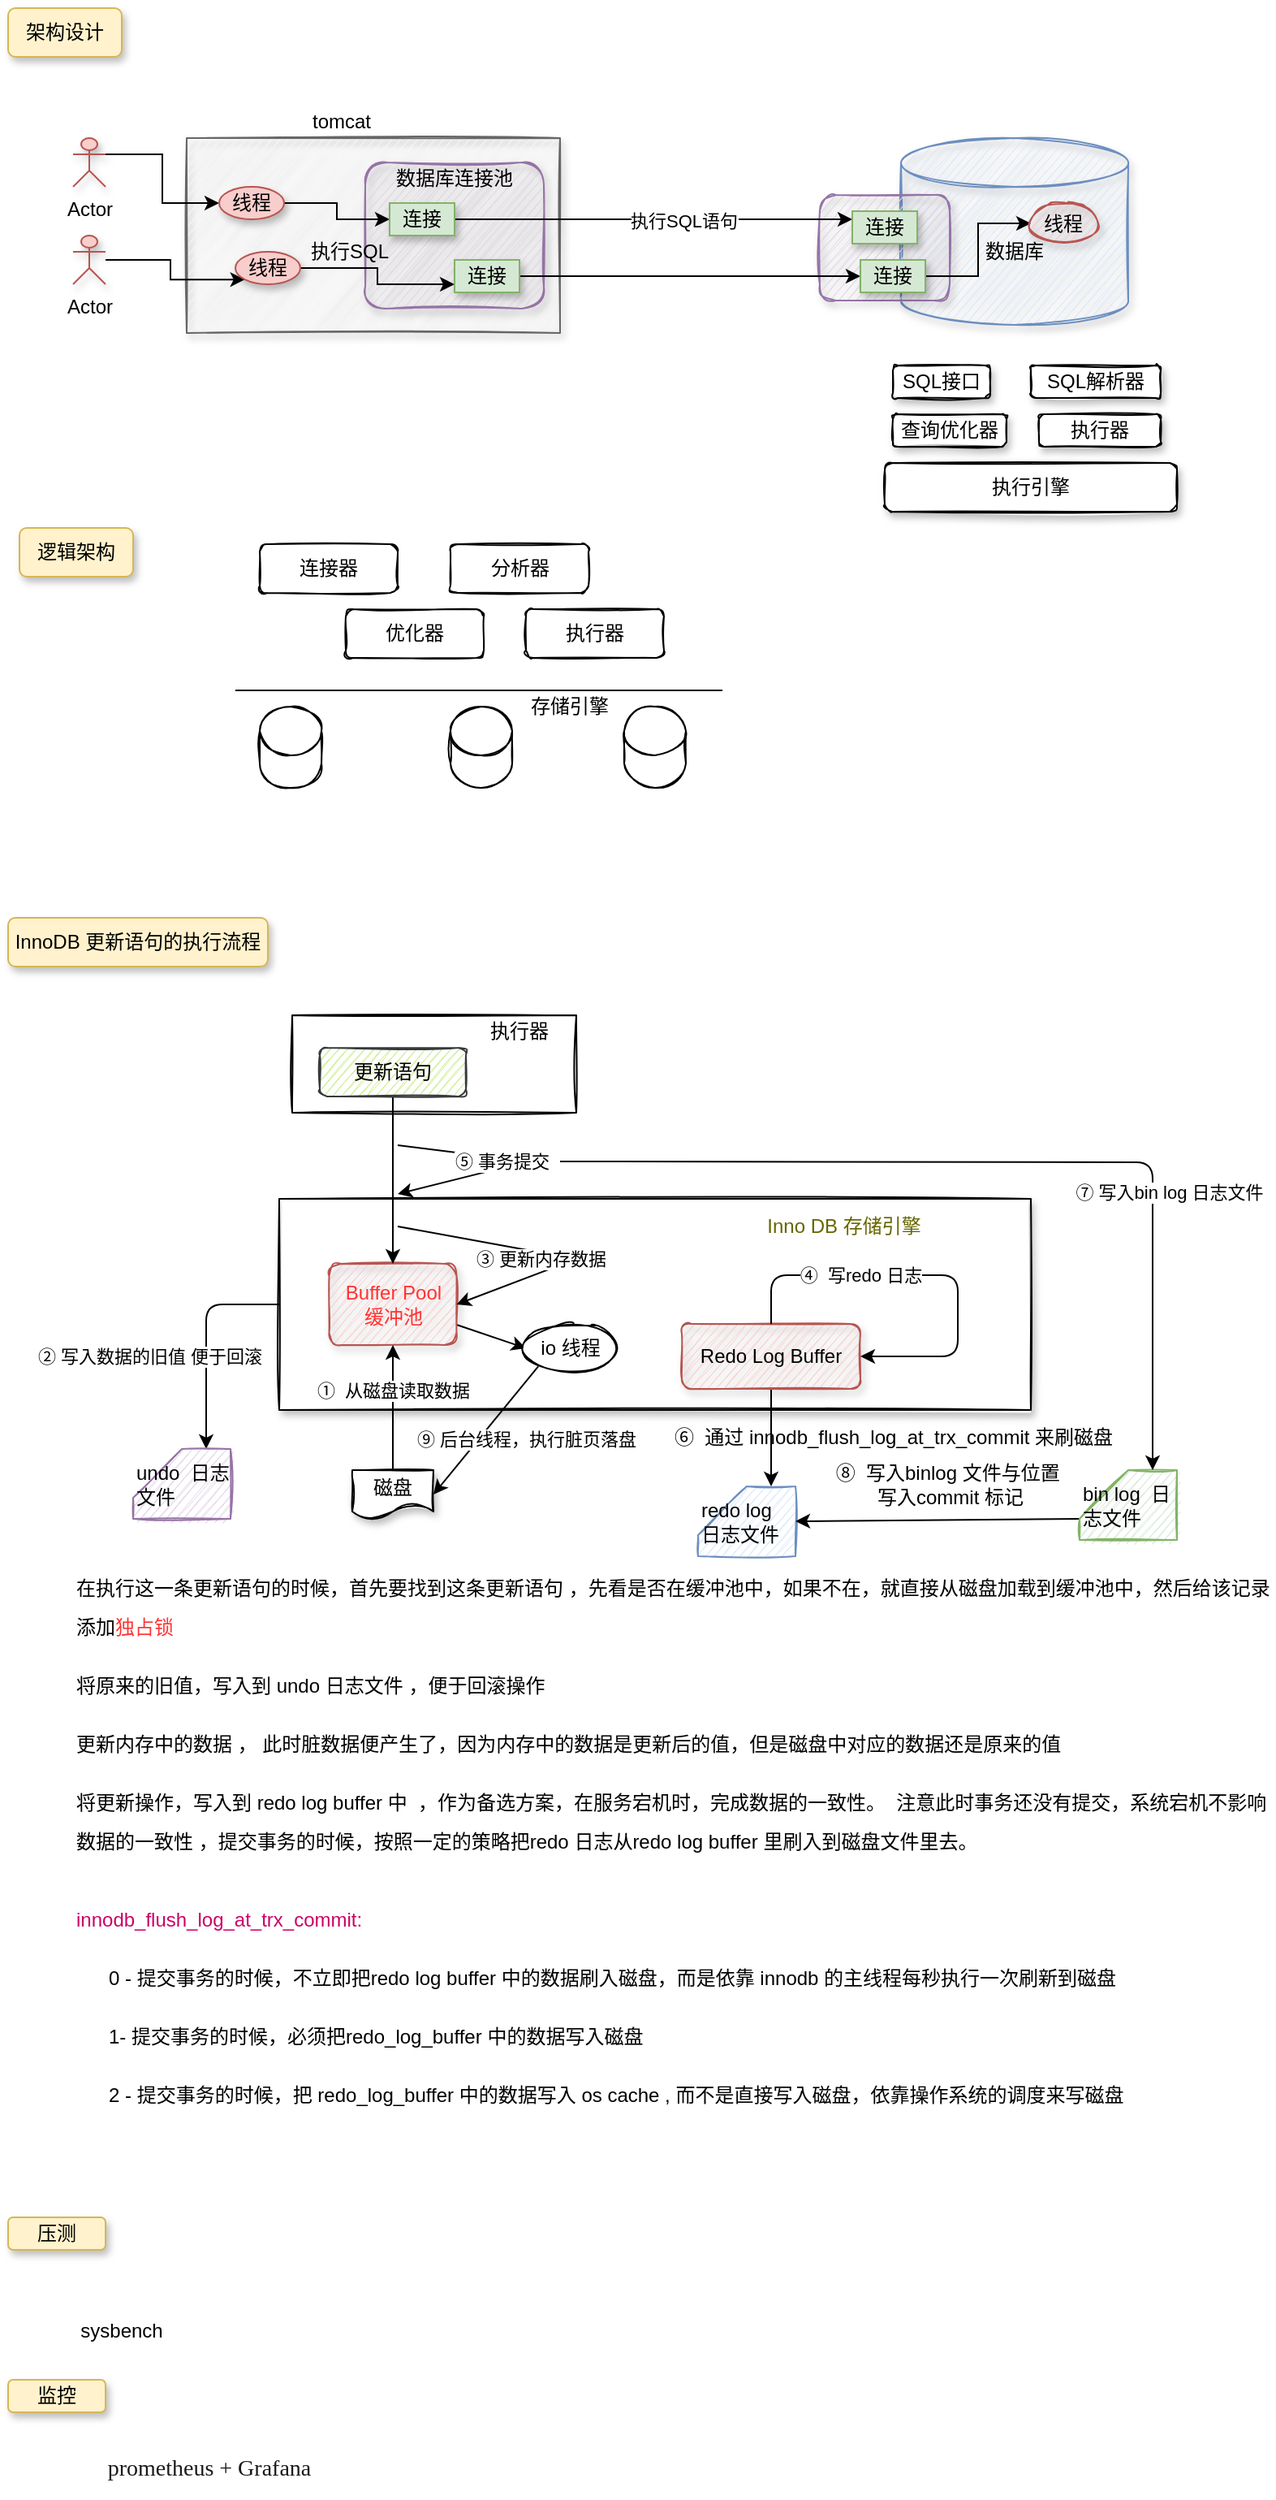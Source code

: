 <mxfile version="14.9.8" type="github" pages="6">
  <diagram id="QEoOFMB9QdWzOJR0WDVQ" name="架构设计">
    <mxGraphModel dx="1422" dy="838" grid="1" gridSize="10" guides="1" tooltips="1" connect="1" arrows="1" fold="1" page="1" pageScale="1" pageWidth="827" pageHeight="1169" math="0" shadow="0">
      <root>
        <mxCell id="0" />
        <mxCell id="1" parent="0" />
        <mxCell id="zALf2eaeC74s68lvdfPb-63" value="" style="rounded=0;whiteSpace=wrap;html=1;shadow=0;sketch=1;align=center;" parent="1" vertex="1">
          <mxGeometry x="215" y="660" width="175" height="60" as="geometry" />
        </mxCell>
        <mxCell id="zALf2eaeC74s68lvdfPb-34" value="" style="rounded=0;whiteSpace=wrap;html=1;shadow=1;sketch=1;" parent="1" vertex="1">
          <mxGeometry x="207" y="773" width="463" height="130" as="geometry" />
        </mxCell>
        <mxCell id="zALf2eaeC74s68lvdfPb-18" value="数据库" style="shape=cylinder3;whiteSpace=wrap;html=1;boundedLbl=1;backgroundOutline=1;size=15;shadow=1;fillColor=#dae8fc;strokeColor=#6c8ebf;sketch=1;" parent="1" vertex="1">
          <mxGeometry x="590" y="120" width="140" height="115" as="geometry" />
        </mxCell>
        <mxCell id="zALf2eaeC74s68lvdfPb-19" value="" style="rounded=1;whiteSpace=wrap;html=1;shadow=1;sketch=1;fillColor=#e1d5e7;strokeColor=#9673a6;" parent="1" vertex="1">
          <mxGeometry x="540" y="155" width="80" height="65" as="geometry" />
        </mxCell>
        <mxCell id="zALf2eaeC74s68lvdfPb-4" value="" style="rounded=0;whiteSpace=wrap;html=1;shadow=1;sketch=1;fillColor=#f5f5f5;strokeColor=#666666;fontColor=#333333;" parent="1" vertex="1">
          <mxGeometry x="150" y="120" width="230" height="120" as="geometry" />
        </mxCell>
        <mxCell id="zALf2eaeC74s68lvdfPb-8" value="" style="rounded=1;whiteSpace=wrap;html=1;shadow=1;sketch=1;fillColor=#e1d5e7;strokeColor=#9673a6;" parent="1" vertex="1">
          <mxGeometry x="260" y="135" width="110" height="90" as="geometry" />
        </mxCell>
        <mxCell id="zALf2eaeC74s68lvdfPb-1" value="架构设计" style="rounded=1;whiteSpace=wrap;html=1;shadow=1;fillColor=#fff2cc;strokeColor=#d6b656;" parent="1" vertex="1">
          <mxGeometry x="40" y="40" width="70" height="30" as="geometry" />
        </mxCell>
        <mxCell id="zALf2eaeC74s68lvdfPb-12" style="edgeStyle=orthogonalEdgeStyle;rounded=0;orthogonalLoop=1;jettySize=auto;html=1;exitX=1;exitY=0.333;exitDx=0;exitDy=0;exitPerimeter=0;entryX=0;entryY=0.5;entryDx=0;entryDy=0;" parent="1" source="zALf2eaeC74s68lvdfPb-2" target="zALf2eaeC74s68lvdfPb-7" edge="1">
          <mxGeometry relative="1" as="geometry" />
        </mxCell>
        <mxCell id="zALf2eaeC74s68lvdfPb-2" value="Actor" style="shape=umlActor;verticalLabelPosition=bottom;verticalAlign=top;html=1;outlineConnect=0;shadow=1;fillColor=#f8cecc;strokeColor=#b85450;" parent="1" vertex="1">
          <mxGeometry x="80" y="120" width="20" height="30" as="geometry" />
        </mxCell>
        <mxCell id="zALf2eaeC74s68lvdfPb-13" style="edgeStyle=orthogonalEdgeStyle;rounded=0;orthogonalLoop=1;jettySize=auto;html=1;entryX=0;entryY=1;entryDx=0;entryDy=0;" parent="1" source="zALf2eaeC74s68lvdfPb-3" target="zALf2eaeC74s68lvdfPb-6" edge="1">
          <mxGeometry relative="1" as="geometry" />
        </mxCell>
        <mxCell id="zALf2eaeC74s68lvdfPb-3" value="Actor" style="shape=umlActor;verticalLabelPosition=bottom;verticalAlign=top;html=1;outlineConnect=0;shadow=1;fillColor=#f8cecc;strokeColor=#b85450;" parent="1" vertex="1">
          <mxGeometry x="80" y="180" width="20" height="30" as="geometry" />
        </mxCell>
        <mxCell id="zALf2eaeC74s68lvdfPb-5" value="tomcat" style="text;html=1;align=center;verticalAlign=middle;resizable=0;points=[];autosize=1;" parent="1" vertex="1">
          <mxGeometry x="220" y="100" width="50" height="20" as="geometry" />
        </mxCell>
        <mxCell id="zALf2eaeC74s68lvdfPb-16" style="edgeStyle=orthogonalEdgeStyle;rounded=0;orthogonalLoop=1;jettySize=auto;html=1;exitX=1;exitY=0.5;exitDx=0;exitDy=0;entryX=0;entryY=0.75;entryDx=0;entryDy=0;" parent="1" source="zALf2eaeC74s68lvdfPb-6" target="zALf2eaeC74s68lvdfPb-11" edge="1">
          <mxGeometry relative="1" as="geometry" />
        </mxCell>
        <mxCell id="zALf2eaeC74s68lvdfPb-6" value="线程" style="ellipse;whiteSpace=wrap;html=1;shadow=1;fillColor=#f8cecc;strokeColor=#b85450;" parent="1" vertex="1">
          <mxGeometry x="180" y="190" width="40" height="20" as="geometry" />
        </mxCell>
        <mxCell id="zALf2eaeC74s68lvdfPb-15" style="edgeStyle=orthogonalEdgeStyle;rounded=0;orthogonalLoop=1;jettySize=auto;html=1;exitX=1;exitY=0.5;exitDx=0;exitDy=0;entryX=0;entryY=0.5;entryDx=0;entryDy=0;" parent="1" source="zALf2eaeC74s68lvdfPb-7" target="zALf2eaeC74s68lvdfPb-10" edge="1">
          <mxGeometry relative="1" as="geometry" />
        </mxCell>
        <mxCell id="zALf2eaeC74s68lvdfPb-7" value="线程" style="ellipse;whiteSpace=wrap;html=1;shadow=1;fillColor=#f8cecc;strokeColor=#b85450;" parent="1" vertex="1">
          <mxGeometry x="170" y="150" width="40" height="20" as="geometry" />
        </mxCell>
        <mxCell id="zALf2eaeC74s68lvdfPb-9" value="数据库连接池" style="text;html=1;align=center;verticalAlign=middle;whiteSpace=wrap;rounded=0;shadow=1;" parent="1" vertex="1">
          <mxGeometry x="275" y="135" width="80" height="20" as="geometry" />
        </mxCell>
        <mxCell id="zALf2eaeC74s68lvdfPb-22" style="edgeStyle=orthogonalEdgeStyle;rounded=0;orthogonalLoop=1;jettySize=auto;html=1;exitX=1;exitY=0.5;exitDx=0;exitDy=0;entryX=0;entryY=0.25;entryDx=0;entryDy=0;" parent="1" source="zALf2eaeC74s68lvdfPb-10" target="zALf2eaeC74s68lvdfPb-20" edge="1">
          <mxGeometry relative="1" as="geometry" />
        </mxCell>
        <mxCell id="zALf2eaeC74s68lvdfPb-27" value="执行SQL语句" style="edgeLabel;html=1;align=center;verticalAlign=middle;resizable=0;points=[];" parent="zALf2eaeC74s68lvdfPb-22" vertex="1" connectable="0">
          <mxGeometry x="0.151" y="-1" relative="1" as="geometry">
            <mxPoint as="offset" />
          </mxGeometry>
        </mxCell>
        <mxCell id="zALf2eaeC74s68lvdfPb-10" value="连接" style="rounded=0;whiteSpace=wrap;html=1;shadow=1;fillColor=#d5e8d4;strokeColor=#82b366;" parent="1" vertex="1">
          <mxGeometry x="275" y="160" width="40" height="20" as="geometry" />
        </mxCell>
        <mxCell id="zALf2eaeC74s68lvdfPb-23" style="edgeStyle=orthogonalEdgeStyle;rounded=0;orthogonalLoop=1;jettySize=auto;html=1;entryX=0;entryY=0.5;entryDx=0;entryDy=0;" parent="1" source="zALf2eaeC74s68lvdfPb-11" target="zALf2eaeC74s68lvdfPb-21" edge="1">
          <mxGeometry relative="1" as="geometry" />
        </mxCell>
        <mxCell id="zALf2eaeC74s68lvdfPb-11" value="连接" style="rounded=0;whiteSpace=wrap;html=1;shadow=1;fillColor=#d5e8d4;strokeColor=#82b366;" parent="1" vertex="1">
          <mxGeometry x="315" y="195" width="40" height="20" as="geometry" />
        </mxCell>
        <mxCell id="zALf2eaeC74s68lvdfPb-17" value="执行SQL" style="text;html=1;align=center;verticalAlign=middle;resizable=0;points=[];autosize=1;" parent="1" vertex="1">
          <mxGeometry x="220" y="180" width="60" height="20" as="geometry" />
        </mxCell>
        <mxCell id="zALf2eaeC74s68lvdfPb-20" value="连接" style="rounded=0;whiteSpace=wrap;html=1;shadow=1;fillColor=#d5e8d4;strokeColor=#82b366;" parent="1" vertex="1">
          <mxGeometry x="560" y="165" width="40" height="20" as="geometry" />
        </mxCell>
        <mxCell id="zALf2eaeC74s68lvdfPb-26" style="edgeStyle=orthogonalEdgeStyle;rounded=0;orthogonalLoop=1;jettySize=auto;html=1;exitX=1;exitY=0.5;exitDx=0;exitDy=0;entryX=0;entryY=0.5;entryDx=0;entryDy=0;" parent="1" source="zALf2eaeC74s68lvdfPb-21" target="zALf2eaeC74s68lvdfPb-25" edge="1">
          <mxGeometry relative="1" as="geometry" />
        </mxCell>
        <mxCell id="zALf2eaeC74s68lvdfPb-21" value="连接" style="rounded=0;whiteSpace=wrap;html=1;shadow=1;fillColor=#d5e8d4;strokeColor=#82b366;" parent="1" vertex="1">
          <mxGeometry x="565" y="195" width="40" height="20" as="geometry" />
        </mxCell>
        <mxCell id="zALf2eaeC74s68lvdfPb-25" value="线程" style="ellipse;whiteSpace=wrap;html=1;shadow=1;sketch=1;fillColor=#f8cecc;strokeColor=#b85450;" parent="1" vertex="1">
          <mxGeometry x="670" y="160" width="40" height="25" as="geometry" />
        </mxCell>
        <mxCell id="zALf2eaeC74s68lvdfPb-28" value="SQL接口" style="rounded=1;whiteSpace=wrap;html=1;shadow=1;sketch=1;" parent="1" vertex="1">
          <mxGeometry x="585" y="260" width="60" height="20" as="geometry" />
        </mxCell>
        <mxCell id="zALf2eaeC74s68lvdfPb-29" value="SQL解析器" style="rounded=1;whiteSpace=wrap;html=1;shadow=1;sketch=1;" parent="1" vertex="1">
          <mxGeometry x="670" y="260" width="80" height="20" as="geometry" />
        </mxCell>
        <mxCell id="zALf2eaeC74s68lvdfPb-30" value="查询优化器" style="rounded=1;whiteSpace=wrap;html=1;shadow=1;sketch=1;" parent="1" vertex="1">
          <mxGeometry x="585" y="290" width="70" height="20" as="geometry" />
        </mxCell>
        <mxCell id="zALf2eaeC74s68lvdfPb-31" value="执行引擎" style="rounded=1;whiteSpace=wrap;html=1;shadow=1;sketch=1;" parent="1" vertex="1">
          <mxGeometry x="580" y="320" width="180" height="30" as="geometry" />
        </mxCell>
        <mxCell id="zALf2eaeC74s68lvdfPb-32" value="执行器" style="rounded=1;whiteSpace=wrap;html=1;shadow=1;sketch=1;" parent="1" vertex="1">
          <mxGeometry x="675" y="290" width="75" height="20" as="geometry" />
        </mxCell>
        <mxCell id="zALf2eaeC74s68lvdfPb-33" value="InnoDB 更新语句的执行流程" style="rounded=1;whiteSpace=wrap;html=1;shadow=1;fillColor=#fff2cc;strokeColor=#d6b656;" parent="1" vertex="1">
          <mxGeometry x="40" y="600" width="160" height="30" as="geometry" />
        </mxCell>
        <mxCell id="zALf2eaeC74s68lvdfPb-43" style="edgeStyle=orthogonalEdgeStyle;rounded=1;orthogonalLoop=1;jettySize=auto;html=1;exitX=0;exitY=0.5;exitDx=0;exitDy=0;entryX=0;entryY=0;entryDx=45;entryDy=0;entryPerimeter=0;" parent="1" source="zALf2eaeC74s68lvdfPb-34" target="zALf2eaeC74s68lvdfPb-42" edge="1">
          <mxGeometry relative="1" as="geometry" />
        </mxCell>
        <mxCell id="zALf2eaeC74s68lvdfPb-44" value="② 写入数据的旧值 便于回滚" style="edgeLabel;html=1;align=center;verticalAlign=middle;resizable=0;points=[];" parent="zALf2eaeC74s68lvdfPb-43" vertex="1" connectable="0">
          <mxGeometry x="0.015" y="-1" relative="1" as="geometry">
            <mxPoint x="-34" y="9" as="offset" />
          </mxGeometry>
        </mxCell>
        <mxCell id="zALf2eaeC74s68lvdfPb-69" style="rounded=1;orthogonalLoop=1;jettySize=auto;html=1;exitX=1;exitY=0.75;exitDx=0;exitDy=0;entryX=0;entryY=0.5;entryDx=0;entryDy=0;endArrow=classic;endFill=1;" parent="1" source="zALf2eaeC74s68lvdfPb-35" target="zALf2eaeC74s68lvdfPb-67" edge="1">
          <mxGeometry relative="1" as="geometry" />
        </mxCell>
        <mxCell id="zALf2eaeC74s68lvdfPb-35" value="&lt;font color=&quot;#ff3333&quot;&gt;Buffer Pool&lt;br&gt;缓冲池&lt;/font&gt;" style="rounded=1;whiteSpace=wrap;html=1;shadow=1;sketch=1;fillColor=#f8cecc;strokeColor=#b85450;" parent="1" vertex="1">
          <mxGeometry x="237.75" y="813" width="78.5" height="50" as="geometry" />
        </mxCell>
        <mxCell id="zALf2eaeC74s68lvdfPb-37" style="edgeStyle=orthogonalEdgeStyle;rounded=0;orthogonalLoop=1;jettySize=auto;html=1;exitX=0.5;exitY=0;exitDx=0;exitDy=0;entryX=0.5;entryY=1;entryDx=0;entryDy=0;" parent="1" source="zALf2eaeC74s68lvdfPb-36" target="zALf2eaeC74s68lvdfPb-35" edge="1">
          <mxGeometry relative="1" as="geometry" />
        </mxCell>
        <mxCell id="zALf2eaeC74s68lvdfPb-38" value="①&amp;nbsp; 从磁盘读取数据" style="edgeLabel;html=1;align=center;verticalAlign=middle;resizable=0;points=[];" parent="zALf2eaeC74s68lvdfPb-37" vertex="1" connectable="0">
          <mxGeometry x="-0.182" y="-3" relative="1" as="geometry">
            <mxPoint x="-3" y="-18" as="offset" />
          </mxGeometry>
        </mxCell>
        <mxCell id="zALf2eaeC74s68lvdfPb-36" value="磁盘" style="shape=document;whiteSpace=wrap;html=1;boundedLbl=1;shadow=1;sketch=1;" parent="1" vertex="1">
          <mxGeometry x="252" y="940" width="50" height="30" as="geometry" />
        </mxCell>
        <mxCell id="zALf2eaeC74s68lvdfPb-40" value="&lt;p style=&quot;line-height: 200%&quot;&gt;在执行这一条更新语句的时候，首先要找到这条更新语句 ，先看是否在缓冲池中，如果不在，就直接从磁盘加载到缓冲池中，然后给该记录添加&lt;font color=&quot;#ff3333&quot;&gt;独占锁&lt;/font&gt;&lt;/p&gt;&lt;p style=&quot;line-height: 200%&quot;&gt;将原来的旧值，写入到 undo 日志文件 ，便于回滚操作&lt;/p&gt;&lt;p style=&quot;line-height: 200%&quot;&gt;更新内存中的数据 ， 此时脏数据便产生了，因为内存中的数据是更新后的值，但是磁盘中对应的数据还是原来的值&lt;/p&gt;&lt;p style=&quot;line-height: 200%&quot;&gt;将更新操作，写入到 redo log buffer 中&amp;nbsp; ，作为备选方案，在服务宕机时，完成数据的一致性。&amp;nbsp; 注意此时事务还没有提交，系统宕机不影响数据的一致性 ，提交事务的时候，按照一定的策略把redo 日志从redo log buffer 里刷入到磁盘文件里去。&lt;/p&gt;" style="text;html=1;strokeColor=none;fillColor=none;align=left;verticalAlign=middle;whiteSpace=wrap;rounded=0;shadow=0;sketch=0;" parent="1" vertex="1">
          <mxGeometry x="80" y="1000" width="740" height="180" as="geometry" />
        </mxCell>
        <mxCell id="zALf2eaeC74s68lvdfPb-42" value="undo&amp;nbsp; 日志文件" style="shape=card;whiteSpace=wrap;html=1;shadow=0;sketch=1;align=left;fillColor=#e1d5e7;strokeColor=#9673a6;" parent="1" vertex="1">
          <mxGeometry x="117" y="927" width="60" height="43" as="geometry" />
        </mxCell>
        <mxCell id="zALf2eaeC74s68lvdfPb-47" style="edgeStyle=orthogonalEdgeStyle;rounded=1;orthogonalLoop=1;jettySize=auto;html=1;exitX=0.5;exitY=1;exitDx=0;exitDy=0;entryX=0.5;entryY=0;entryDx=0;entryDy=0;" parent="1" source="zALf2eaeC74s68lvdfPb-45" target="zALf2eaeC74s68lvdfPb-35" edge="1">
          <mxGeometry relative="1" as="geometry" />
        </mxCell>
        <mxCell id="zALf2eaeC74s68lvdfPb-45" value="更新语句" style="rounded=1;whiteSpace=wrap;html=1;shadow=0;sketch=1;align=center;fillColor=#cdeb8b;strokeColor=#36393d;" parent="1" vertex="1">
          <mxGeometry x="232" y="680" width="90" height="30" as="geometry" />
        </mxCell>
        <mxCell id="zALf2eaeC74s68lvdfPb-48" value="" style="endArrow=classic;html=1;entryX=1;entryY=0.5;entryDx=0;entryDy=0;" parent="1" target="zALf2eaeC74s68lvdfPb-35" edge="1">
          <mxGeometry width="50" height="50" relative="1" as="geometry">
            <mxPoint x="280" y="790" as="sourcePoint" />
            <mxPoint x="460" y="930" as="targetPoint" />
            <Array as="points">
              <mxPoint x="390" y="810" />
            </Array>
          </mxGeometry>
        </mxCell>
        <mxCell id="zALf2eaeC74s68lvdfPb-49" value="③ 更新内存数据" style="edgeLabel;html=1;align=center;verticalAlign=middle;resizable=0;points=[];" parent="zALf2eaeC74s68lvdfPb-48" vertex="1" connectable="0">
          <mxGeometry x="-0.27" y="-1" relative="1" as="geometry">
            <mxPoint x="19.34" y="6.14" as="offset" />
          </mxGeometry>
        </mxCell>
        <mxCell id="zALf2eaeC74s68lvdfPb-50" value="&lt;font color=&quot;#666600&quot;&gt;Inno DB 存储引擎&lt;/font&gt;" style="text;html=1;align=center;verticalAlign=middle;whiteSpace=wrap;rounded=0;shadow=0;sketch=1;" parent="1" vertex="1">
          <mxGeometry x="500" y="780" width="110" height="20" as="geometry" />
        </mxCell>
        <mxCell id="zALf2eaeC74s68lvdfPb-55" style="edgeStyle=orthogonalEdgeStyle;rounded=1;orthogonalLoop=1;jettySize=auto;html=1;exitX=0.5;exitY=1;exitDx=0;exitDy=0;entryX=0;entryY=0;entryDx=45;entryDy=0;entryPerimeter=0;" parent="1" source="zALf2eaeC74s68lvdfPb-51" target="zALf2eaeC74s68lvdfPb-54" edge="1">
          <mxGeometry relative="1" as="geometry" />
        </mxCell>
        <mxCell id="zALf2eaeC74s68lvdfPb-51" value="Redo Log Buffer" style="rounded=1;whiteSpace=wrap;html=1;shadow=1;sketch=1;fillColor=#f8cecc;strokeColor=#b85450;" parent="1" vertex="1">
          <mxGeometry x="455" y="850" width="110" height="40" as="geometry" />
        </mxCell>
        <mxCell id="zALf2eaeC74s68lvdfPb-52" style="edgeStyle=orthogonalEdgeStyle;rounded=1;orthogonalLoop=1;jettySize=auto;html=1;exitX=0.5;exitY=0;exitDx=0;exitDy=0;entryX=1;entryY=0.5;entryDx=0;entryDy=0;" parent="1" source="zALf2eaeC74s68lvdfPb-51" target="zALf2eaeC74s68lvdfPb-51" edge="1">
          <mxGeometry relative="1" as="geometry">
            <Array as="points">
              <mxPoint x="510" y="820" />
              <mxPoint x="625" y="820" />
              <mxPoint x="625" y="870" />
            </Array>
          </mxGeometry>
        </mxCell>
        <mxCell id="zALf2eaeC74s68lvdfPb-53" value="④&amp;nbsp; 写redo 日志" style="edgeLabel;html=1;align=center;verticalAlign=middle;resizable=0;points=[];" parent="zALf2eaeC74s68lvdfPb-52" vertex="1" connectable="0">
          <mxGeometry x="-0.529" relative="1" as="geometry">
            <mxPoint x="25" as="offset" />
          </mxGeometry>
        </mxCell>
        <mxCell id="zALf2eaeC74s68lvdfPb-54" value="redo log&amp;nbsp;&lt;br&gt;日志文件" style="shape=card;whiteSpace=wrap;html=1;shadow=0;sketch=1;align=left;fillColor=#dae8fc;strokeColor=#6c8ebf;" parent="1" vertex="1">
          <mxGeometry x="465" y="950" width="60" height="43" as="geometry" />
        </mxCell>
        <mxCell id="zALf2eaeC74s68lvdfPb-56" value="⑥&amp;nbsp; 通过 innodb_flush_log_at_trx_commit 来刷磁盘" style="text;html=1;align=center;verticalAlign=middle;resizable=0;points=[];autosize=1;" parent="1" vertex="1">
          <mxGeometry x="440" y="910" width="290" height="20" as="geometry" />
        </mxCell>
        <mxCell id="zALf2eaeC74s68lvdfPb-57" value="" style="endArrow=classic;html=1;" parent="1" edge="1">
          <mxGeometry width="50" height="50" relative="1" as="geometry">
            <mxPoint x="280" y="740" as="sourcePoint" />
            <mxPoint x="280" y="770" as="targetPoint" />
            <Array as="points">
              <mxPoint x="360" y="750" />
            </Array>
          </mxGeometry>
        </mxCell>
        <mxCell id="zALf2eaeC74s68lvdfPb-58" value="⑤ 事务提交" style="edgeLabel;html=1;align=center;verticalAlign=middle;resizable=0;points=[];" parent="zALf2eaeC74s68lvdfPb-57" vertex="1" connectable="0">
          <mxGeometry x="-0.206" y="-2" relative="1" as="geometry">
            <mxPoint as="offset" />
          </mxGeometry>
        </mxCell>
        <mxCell id="zALf2eaeC74s68lvdfPb-59" value="&lt;p style=&quot;line-height: 200%&quot;&gt;&lt;font color=&quot;#cc0066&quot;&gt;innodb_flush_log_at_trx_commit:&lt;/font&gt;&lt;/p&gt;&lt;p style=&quot;line-height: 200%&quot;&gt;&amp;nbsp; &amp;nbsp; &amp;nbsp; 0 - 提交事务的时候，不立即把redo log buffer 中的数据刷入磁盘，而是依靠 innodb 的主线程每秒执行一次刷新到磁盘&lt;/p&gt;&lt;p style=&quot;line-height: 200%&quot;&gt;&amp;nbsp; &amp;nbsp; &amp;nbsp; 1- 提交事务的时候，必须把redo_log_buffer 中的数据写入磁盘&lt;/p&gt;&lt;p style=&quot;line-height: 200%&quot;&gt;&amp;nbsp; &amp;nbsp; &amp;nbsp; 2 - 提交事务的时候，把 redo_log_buffer 中的数据写入 os cache , 而不是直接写入磁盘，依靠操作系统的调度来写磁盘&lt;/p&gt;" style="text;html=1;align=left;verticalAlign=middle;whiteSpace=wrap;rounded=0;shadow=0;sketch=0;" parent="1" vertex="1">
          <mxGeometry x="80" y="1210" width="740" height="120" as="geometry" />
        </mxCell>
        <mxCell id="zALf2eaeC74s68lvdfPb-72" style="edgeStyle=none;rounded=1;orthogonalLoop=1;jettySize=auto;html=1;exitX=0;exitY=0;exitDx=0;exitDy=30;exitPerimeter=0;entryX=1;entryY=0.5;entryDx=0;entryDy=0;entryPerimeter=0;endArrow=classic;endFill=1;" parent="1" source="zALf2eaeC74s68lvdfPb-60" target="zALf2eaeC74s68lvdfPb-54" edge="1">
          <mxGeometry relative="1" as="geometry" />
        </mxCell>
        <mxCell id="zALf2eaeC74s68lvdfPb-60" value="bin log&amp;nbsp; 日志文件" style="shape=card;whiteSpace=wrap;html=1;shadow=0;sketch=1;align=left;fillColor=#d5e8d4;strokeColor=#82b366;" parent="1" vertex="1">
          <mxGeometry x="700" y="940" width="60" height="43" as="geometry" />
        </mxCell>
        <mxCell id="zALf2eaeC74s68lvdfPb-61" value="" style="endArrow=classic;html=1;entryX=0;entryY=0;entryDx=45;entryDy=0;entryPerimeter=0;edgeStyle=orthogonalEdgeStyle;elbow=vertical;" parent="1" target="zALf2eaeC74s68lvdfPb-60" edge="1">
          <mxGeometry width="50" height="50" relative="1" as="geometry">
            <mxPoint x="380" y="750" as="sourcePoint" />
            <mxPoint x="535" y="850" as="targetPoint" />
          </mxGeometry>
        </mxCell>
        <mxCell id="zALf2eaeC74s68lvdfPb-62" value="⑦ 写入bin log 日志文件" style="edgeLabel;html=1;align=center;verticalAlign=middle;resizable=0;points=[];" parent="zALf2eaeC74s68lvdfPb-61" vertex="1" connectable="0">
          <mxGeometry x="0.365" y="-1" relative="1" as="geometry">
            <mxPoint x="11" y="5" as="offset" />
          </mxGeometry>
        </mxCell>
        <mxCell id="zALf2eaeC74s68lvdfPb-64" value="执行器" style="text;html=1;strokeColor=none;fillColor=none;align=center;verticalAlign=middle;whiteSpace=wrap;rounded=0;shadow=0;sketch=1;" parent="1" vertex="1">
          <mxGeometry x="320" y="660" width="70" height="20" as="geometry" />
        </mxCell>
        <mxCell id="zALf2eaeC74s68lvdfPb-66" value="⑧&amp;nbsp; 写入binlog 文件与位置&amp;nbsp;&lt;br&gt;写入commit 标记" style="text;html=1;align=center;verticalAlign=middle;resizable=0;points=[];autosize=1;" parent="1" vertex="1">
          <mxGeometry x="540" y="933.5" width="160" height="30" as="geometry" />
        </mxCell>
        <mxCell id="zALf2eaeC74s68lvdfPb-70" style="edgeStyle=none;rounded=1;orthogonalLoop=1;jettySize=auto;html=1;exitX=0;exitY=1;exitDx=0;exitDy=0;entryX=1;entryY=0.5;entryDx=0;entryDy=0;endArrow=classic;endFill=1;" parent="1" source="zALf2eaeC74s68lvdfPb-67" target="zALf2eaeC74s68lvdfPb-36" edge="1">
          <mxGeometry relative="1" as="geometry" />
        </mxCell>
        <mxCell id="zALf2eaeC74s68lvdfPb-71" value="⑨ 后台线程，执行脏页落盘" style="edgeLabel;html=1;align=center;verticalAlign=middle;resizable=0;points=[];" parent="zALf2eaeC74s68lvdfPb-70" vertex="1" connectable="0">
          <mxGeometry x="0.215" y="2" relative="1" as="geometry">
            <mxPoint x="29.61" y="-4.85" as="offset" />
          </mxGeometry>
        </mxCell>
        <mxCell id="zALf2eaeC74s68lvdfPb-67" value="io 线程" style="ellipse;whiteSpace=wrap;html=1;shadow=0;sketch=1;align=center;" parent="1" vertex="1">
          <mxGeometry x="359" y="850" width="55" height="30" as="geometry" />
        </mxCell>
        <mxCell id="zALf2eaeC74s68lvdfPb-75" value="压测" style="rounded=1;whiteSpace=wrap;html=1;shadow=1;fillColor=#fff2cc;strokeColor=#d6b656;" parent="1" vertex="1">
          <mxGeometry x="40" y="1400" width="60" height="20" as="geometry" />
        </mxCell>
        <mxCell id="zALf2eaeC74s68lvdfPb-76" value="sysbench" style="text;html=1;strokeColor=none;fillColor=none;align=center;verticalAlign=middle;whiteSpace=wrap;rounded=0;shadow=0;sketch=1;" parent="1" vertex="1">
          <mxGeometry x="80" y="1460" width="60" height="20" as="geometry" />
        </mxCell>
        <mxCell id="zALf2eaeC74s68lvdfPb-77" value="监控" style="rounded=1;whiteSpace=wrap;html=1;shadow=1;fillColor=#fff2cc;strokeColor=#d6b656;" parent="1" vertex="1">
          <mxGeometry x="40" y="1500" width="60" height="20" as="geometry" />
        </mxCell>
        <mxCell id="zALf2eaeC74s68lvdfPb-80" value="&lt;h1 style=&quot;font-family: &amp;#34;microsoft yahei&amp;#34; ; font-size: 14px&quot;&gt;&lt;font color=&quot;#1a1a1a&quot; style=&quot;font-weight: normal&quot;&gt;prometheus + Grafana&lt;/font&gt;&lt;/h1&gt;" style="text;html=1;strokeColor=none;fillColor=none;align=center;verticalAlign=middle;whiteSpace=wrap;rounded=0;shadow=0;sketch=1;" parent="1" vertex="1">
          <mxGeometry x="80" y="1540" width="168" height="30" as="geometry" />
        </mxCell>
        <mxCell id="UpDQmyU9w6_bCQieixIr-1" value="" style="endArrow=none;html=1;" parent="1" edge="1">
          <mxGeometry width="50" height="50" relative="1" as="geometry">
            <mxPoint x="180" y="460" as="sourcePoint" />
            <mxPoint x="480" y="460" as="targetPoint" />
          </mxGeometry>
        </mxCell>
        <mxCell id="UpDQmyU9w6_bCQieixIr-2" value="逻辑架构" style="rounded=1;whiteSpace=wrap;html=1;shadow=1;fillColor=#fff2cc;strokeColor=#d6b656;" parent="1" vertex="1">
          <mxGeometry x="47" y="360" width="70" height="30" as="geometry" />
        </mxCell>
        <mxCell id="UpDQmyU9w6_bCQieixIr-3" value="连接器" style="rounded=1;whiteSpace=wrap;html=1;sketch=1;" parent="1" vertex="1">
          <mxGeometry x="195" y="370" width="85" height="30" as="geometry" />
        </mxCell>
        <mxCell id="UpDQmyU9w6_bCQieixIr-4" value="分析器" style="rounded=1;whiteSpace=wrap;html=1;sketch=1;" parent="1" vertex="1">
          <mxGeometry x="312.5" y="370" width="85" height="30" as="geometry" />
        </mxCell>
        <mxCell id="UpDQmyU9w6_bCQieixIr-5" value="优化器" style="rounded=1;whiteSpace=wrap;html=1;sketch=1;" parent="1" vertex="1">
          <mxGeometry x="248" y="410" width="85" height="30" as="geometry" />
        </mxCell>
        <mxCell id="UpDQmyU9w6_bCQieixIr-6" value="执行器" style="rounded=1;whiteSpace=wrap;html=1;sketch=1;" parent="1" vertex="1">
          <mxGeometry x="359" y="410" width="85" height="30" as="geometry" />
        </mxCell>
        <mxCell id="UpDQmyU9w6_bCQieixIr-7" value="" style="shape=cylinder3;whiteSpace=wrap;html=1;boundedLbl=1;backgroundOutline=1;size=15;sketch=1;" parent="1" vertex="1">
          <mxGeometry x="195" y="470" width="38" height="50" as="geometry" />
        </mxCell>
        <mxCell id="UpDQmyU9w6_bCQieixIr-8" value="" style="shape=cylinder3;whiteSpace=wrap;html=1;boundedLbl=1;backgroundOutline=1;size=15;sketch=1;" parent="1" vertex="1">
          <mxGeometry x="312.5" y="470" width="38" height="50" as="geometry" />
        </mxCell>
        <mxCell id="UpDQmyU9w6_bCQieixIr-9" value="" style="shape=cylinder3;whiteSpace=wrap;html=1;boundedLbl=1;backgroundOutline=1;size=15;sketch=1;" parent="1" vertex="1">
          <mxGeometry x="419.5" y="470" width="38" height="50" as="geometry" />
        </mxCell>
        <mxCell id="UpDQmyU9w6_bCQieixIr-10" value="存储引擎" style="text;html=1;strokeColor=none;fillColor=none;align=center;verticalAlign=middle;whiteSpace=wrap;rounded=0;sketch=1;" parent="1" vertex="1">
          <mxGeometry x="359" y="460" width="53.5" height="20" as="geometry" />
        </mxCell>
      </root>
    </mxGraphModel>
  </diagram>
  <diagram id="RD104Iu35cGpDa-m4dpr" name="Buffer Pool">
    <mxGraphModel dx="868" dy="-643" grid="1" gridSize="10" guides="1" tooltips="1" connect="1" arrows="1" fold="1" page="1" pageScale="1" pageWidth="827" pageHeight="1169" math="0" shadow="0">
      <root>
        <mxCell id="hZ35b4r6HPtFQP_8WnYt-0" />
        <mxCell id="hZ35b4r6HPtFQP_8WnYt-1" parent="hZ35b4r6HPtFQP_8WnYt-0" />
        <mxCell id="p_YL0OfOBHn9h6odL_zA-0" value="如何配置Buffer pool 的大小" style="rounded=1;whiteSpace=wrap;html=1;shadow=1;fillColor=#fff2cc;strokeColor=#d6b656;" parent="hZ35b4r6HPtFQP_8WnYt-1" vertex="1">
          <mxGeometry x="20" y="1280" width="160" height="40" as="geometry" />
        </mxCell>
        <mxCell id="p_YL0OfOBHn9h6odL_zA-1" value="&lt;font color=&quot;#333333&quot; style=&quot;line-height: 150%&quot;&gt;Buffer Pool 本质其实就是数据库的一个内存组件 ，可以理解为一片内存结构：&lt;br&gt;&amp;nbsp; &amp;nbsp; &amp;nbsp; &amp;nbsp; Buffer Pool&amp;nbsp; 默认大小 128M .&lt;br&gt;&lt;br&gt;修改Buffer Pool 的大小：&lt;br&gt;&amp;nbsp; &amp;nbsp; &amp;nbsp; &amp;nbsp;&lt;span style=&quot;font-family: sans-serif ; font-size: 13.083px ; background-color: rgb(255 , 255 , 255)&quot;&gt;innodb_buffer_pool_size = 2147483648&lt;br&gt;&lt;br&gt;Buffer Pool 中存放的时一个一个的数据页.&lt;br&gt;&lt;/span&gt;&lt;/font&gt;" style="text;html=1;strokeColor=none;fillColor=none;align=left;verticalAlign=middle;whiteSpace=wrap;rounded=0;shadow=0;sketch=1;" parent="hZ35b4r6HPtFQP_8WnYt-1" vertex="1">
          <mxGeometry x="60" y="1350" width="740" height="100" as="geometry" />
        </mxCell>
        <mxCell id="bKbJKUieX8mrXtw6g7Ro-0" value="" style="rounded=1;whiteSpace=wrap;html=1;sketch=1;" parent="hZ35b4r6HPtFQP_8WnYt-1" vertex="1">
          <mxGeometry x="80" y="1520" width="580" height="290" as="geometry" />
        </mxCell>
        <mxCell id="bKbJKUieX8mrXtw6g7Ro-1" value="free list ， 存放空闲的页面" style="rounded=1;whiteSpace=wrap;html=1;sketch=1;" parent="hZ35b4r6HPtFQP_8WnYt-1" vertex="1">
          <mxGeometry x="110" y="1530" width="300" height="30" as="geometry" />
        </mxCell>
        <mxCell id="bKbJKUieX8mrXtw6g7Ro-2" value="hash 表 ： 存放已经加载的页面信息 ，&lt;br&gt;&amp;nbsp;&lt;br&gt;key: 表空间号 + 数据页号， value: 缓存页地址&lt;br&gt;key: 表空间号 + 数据页号， value: 缓存页地址" style="rounded=1;whiteSpace=wrap;html=1;sketch=1;" parent="hZ35b4r6HPtFQP_8WnYt-1" vertex="1">
          <mxGeometry x="110" y="1620" width="250" height="80" as="geometry" />
        </mxCell>
        <mxCell id="bKbJKUieX8mrXtw6g7Ro-3" value="" style="rounded=0;whiteSpace=wrap;html=1;sketch=1;" parent="hZ35b4r6HPtFQP_8WnYt-1" vertex="1">
          <mxGeometry x="490" y="1530" width="30" height="20" as="geometry" />
        </mxCell>
        <mxCell id="bKbJKUieX8mrXtw6g7Ro-4" value="" style="rounded=0;whiteSpace=wrap;html=1;sketch=1;" parent="hZ35b4r6HPtFQP_8WnYt-1" vertex="1">
          <mxGeometry x="530" y="1530" width="30" height="20" as="geometry" />
        </mxCell>
        <mxCell id="bKbJKUieX8mrXtw6g7Ro-5" value="" style="rounded=0;whiteSpace=wrap;html=1;sketch=1;" parent="hZ35b4r6HPtFQP_8WnYt-1" vertex="1">
          <mxGeometry x="570" y="1530" width="30" height="20" as="geometry" />
        </mxCell>
        <mxCell id="bKbJKUieX8mrXtw6g7Ro-6" value="" style="rounded=0;whiteSpace=wrap;html=1;sketch=1;" parent="hZ35b4r6HPtFQP_8WnYt-1" vertex="1">
          <mxGeometry x="490" y="1570" width="30" height="20" as="geometry" />
        </mxCell>
        <mxCell id="bKbJKUieX8mrXtw6g7Ro-7" value="" style="rounded=0;whiteSpace=wrap;html=1;sketch=1;" parent="hZ35b4r6HPtFQP_8WnYt-1" vertex="1">
          <mxGeometry x="530" y="1570" width="30" height="20" as="geometry" />
        </mxCell>
        <mxCell id="bKbJKUieX8mrXtw6g7Ro-8" value="" style="rounded=0;whiteSpace=wrap;html=1;sketch=1;" parent="hZ35b4r6HPtFQP_8WnYt-1" vertex="1">
          <mxGeometry x="570" y="1570" width="30" height="20" as="geometry" />
        </mxCell>
        <mxCell id="bKbJKUieX8mrXtw6g7Ro-9" value="flush list ， 存放修改过的页面" style="rounded=1;whiteSpace=wrap;html=1;sketch=1;" parent="hZ35b4r6HPtFQP_8WnYt-1" vertex="1">
          <mxGeometry x="110" y="1570" width="300" height="30" as="geometry" />
        </mxCell>
        <mxCell id="bKbJKUieX8mrXtw6g7Ro-10" value="热数据区" style="rounded=1;whiteSpace=wrap;html=1;sketch=1;fillColor=#dae8fc;strokeColor=#6c8ebf;" parent="hZ35b4r6HPtFQP_8WnYt-1" vertex="1">
          <mxGeometry x="210" y="1720" width="250" height="20" as="geometry" />
        </mxCell>
        <mxCell id="bKbJKUieX8mrXtw6g7Ro-11" value="冷数据区" style="rounded=1;whiteSpace=wrap;html=1;sketch=1;fillColor=#e1d5e7;strokeColor=#9673a6;" parent="hZ35b4r6HPtFQP_8WnYt-1" vertex="1">
          <mxGeometry x="460" y="1720" width="100" height="20" as="geometry" />
        </mxCell>
        <mxCell id="bKbJKUieX8mrXtw6g7Ro-12" value="LRU 链表" style="text;html=1;strokeColor=none;fillColor=none;align=center;verticalAlign=middle;whiteSpace=wrap;rounded=0;sketch=1;" parent="hZ35b4r6HPtFQP_8WnYt-1" vertex="1">
          <mxGeometry x="90" y="1720" width="90" height="20" as="geometry" />
        </mxCell>
        <mxCell id="bKbJKUieX8mrXtw6g7Ro-13" value="&lt;p style=&quot;line-height: 160%&quot;&gt;页面刚加载的数据存放进冷数据区 ，如果1s之后 ，冷数据区的页面再次被访问到，则将该页面移动到 热数据区&lt;/p&gt;" style="text;html=1;strokeColor=none;fillColor=none;align=left;verticalAlign=middle;whiteSpace=wrap;rounded=0;sketch=1;" parent="hZ35b4r6HPtFQP_8WnYt-1" vertex="1">
          <mxGeometry x="210" y="1764" width="360" height="40" as="geometry" />
        </mxCell>
        <mxCell id="bKbJKUieX8mrXtw6g7Ro-14" value="有后台线程定时的把链表尾部的页面刷入磁盘" style="text;html=1;strokeColor=none;fillColor=none;align=center;verticalAlign=middle;whiteSpace=wrap;rounded=0;sketch=1;" parent="hZ35b4r6HPtFQP_8WnYt-1" vertex="1">
          <mxGeometry x="90" y="1850" width="530" height="40" as="geometry" />
        </mxCell>
        <mxCell id="bKbJKUieX8mrXtw6g7Ro-15" value="数据页和描述数据块" style="text;html=1;strokeColor=none;fillColor=none;align=center;verticalAlign=middle;whiteSpace=wrap;rounded=0;sketch=1;" parent="hZ35b4r6HPtFQP_8WnYt-1" vertex="1">
          <mxGeometry x="490" y="1650" width="125" height="20" as="geometry" />
        </mxCell>
        <mxCell id="bKbJKUieX8mrXtw6g7Ro-16" value="" style="rounded=0;whiteSpace=wrap;html=1;sketch=1;" parent="hZ35b4r6HPtFQP_8WnYt-1" vertex="1">
          <mxGeometry x="490" y="1610" width="30" height="20" as="geometry" />
        </mxCell>
        <mxCell id="bKbJKUieX8mrXtw6g7Ro-17" value="" style="rounded=0;whiteSpace=wrap;html=1;sketch=1;" parent="hZ35b4r6HPtFQP_8WnYt-1" vertex="1">
          <mxGeometry x="520" y="1610" width="30" height="20" as="geometry" />
        </mxCell>
        <mxCell id="bKbJKUieX8mrXtw6g7Ro-18" value="" style="rounded=0;whiteSpace=wrap;html=1;sketch=1;" parent="hZ35b4r6HPtFQP_8WnYt-1" vertex="1">
          <mxGeometry x="550" y="1610" width="30" height="20" as="geometry" />
        </mxCell>
        <mxCell id="bKbJKUieX8mrXtw6g7Ro-19" value="描述数据块" style="text;html=1;strokeColor=none;fillColor=none;align=center;verticalAlign=middle;whiteSpace=wrap;rounded=0;sketch=1;" parent="hZ35b4r6HPtFQP_8WnYt-1" vertex="1">
          <mxGeometry x="590" y="1610" width="70" height="20" as="geometry" />
        </mxCell>
        <mxCell id="bKbJKUieX8mrXtw6g7Ro-20" value="缓存页" style="text;html=1;strokeColor=none;fillColor=none;align=center;verticalAlign=middle;whiteSpace=wrap;rounded=0;sketch=1;" parent="hZ35b4r6HPtFQP_8WnYt-1" vertex="1">
          <mxGeometry x="600" y="1550" width="70" height="20" as="geometry" />
        </mxCell>
        <mxCell id="bKbJKUieX8mrXtw6g7Ro-21" value="优化" style="rounded=1;whiteSpace=wrap;html=1;shadow=1;fillColor=#fff2cc;strokeColor=#d6b656;" parent="hZ35b4r6HPtFQP_8WnYt-1" vertex="1">
          <mxGeometry x="20" y="1910" width="70" height="30" as="geometry" />
        </mxCell>
        <mxCell id="bKbJKUieX8mrXtw6g7Ro-22" value="设置多个Buffer Pool&amp;nbsp; , 如果给Buffer Po0l分配的内存比较小 1G , 那么最多给1个Buffer Pool ,如果内存分配的比较大 ，可以设置多个 Buffer pool&amp;nbsp;&lt;br&gt;&lt;br&gt;&lt;div&gt;[server]&lt;/div&gt;&lt;div&gt;&lt;span&gt;&lt;/span&gt;&amp;nbsp; &amp;nbsp; &amp;nbsp; &amp;nbsp; innodb_buffer_pool_size = 8589934592&lt;/div&gt;&lt;div&gt;&lt;span&gt;&lt;/span&gt;&amp;nbsp; &amp;nbsp; &amp;nbsp; &amp;nbsp; innodb_buffer_pool_instances = 4&lt;/div&gt;&lt;div&gt;&lt;br&gt;&lt;/div&gt;&lt;div&gt;通过&amp;nbsp; show engine innodb status&amp;nbsp; 命令 来查看当前 innodb 的一些具体情况&lt;/div&gt;" style="text;html=1;strokeColor=none;fillColor=none;align=left;verticalAlign=middle;whiteSpace=wrap;rounded=0;sketch=1;" parent="hZ35b4r6HPtFQP_8WnYt-1" vertex="1">
          <mxGeometry x="60" y="1960" width="700" height="110" as="geometry" />
        </mxCell>
        <mxCell id="bKbJKUieX8mrXtw6g7Ro-23" value="变长字段长度列表" style="rounded=1;whiteSpace=wrap;html=1;sketch=1;align=left;" parent="hZ35b4r6HPtFQP_8WnYt-1" vertex="1">
          <mxGeometry x="60" y="2190" width="100" height="30" as="geometry" />
        </mxCell>
        <mxCell id="bKbJKUieX8mrXtw6g7Ro-24" value="NULL 值列表" style="rounded=1;whiteSpace=wrap;html=1;sketch=1;align=center;" parent="hZ35b4r6HPtFQP_8WnYt-1" vertex="1">
          <mxGeometry x="160" y="2190" width="80" height="30" as="geometry" />
        </mxCell>
        <mxCell id="bKbJKUieX8mrXtw6g7Ro-25" value="数据头" style="rounded=1;whiteSpace=wrap;html=1;sketch=1;align=center;" parent="hZ35b4r6HPtFQP_8WnYt-1" vertex="1">
          <mxGeometry x="240" y="2190" width="70" height="30" as="geometry" />
        </mxCell>
        <mxCell id="bKbJKUieX8mrXtw6g7Ro-26" value="真实数据" style="rounded=1;whiteSpace=wrap;html=1;sketch=1;align=center;" parent="hZ35b4r6HPtFQP_8WnYt-1" vertex="1">
          <mxGeometry x="310" y="2190" width="70" height="30" as="geometry" />
        </mxCell>
        <mxCell id="bKbJKUieX8mrXtw6g7Ro-27" value="数据行" style="rounded=1;whiteSpace=wrap;html=1;shadow=1;fillColor=#fff2cc;strokeColor=#d6b656;" parent="hZ35b4r6HPtFQP_8WnYt-1" vertex="1">
          <mxGeometry x="20" y="2120" width="70" height="30" as="geometry" />
        </mxCell>
        <mxCell id="bKbJKUieX8mrXtw6g7Ro-28" value="数据页" style="rounded=1;whiteSpace=wrap;html=1;shadow=1;fillColor=#fff2cc;strokeColor=#d6b656;" parent="hZ35b4r6HPtFQP_8WnYt-1" vertex="1">
          <mxGeometry x="20" y="2250" width="70" height="30" as="geometry" />
        </mxCell>
        <mxCell id="bKbJKUieX8mrXtw6g7Ro-29" value="文件头" style="rounded=1;whiteSpace=wrap;html=1;sketch=1;align=center;" parent="hZ35b4r6HPtFQP_8WnYt-1" vertex="1">
          <mxGeometry x="110" y="2300" width="110" height="30" as="geometry" />
        </mxCell>
        <mxCell id="bKbJKUieX8mrXtw6g7Ro-30" value="数据页头" style="rounded=1;whiteSpace=wrap;html=1;sketch=1;align=center;" parent="hZ35b4r6HPtFQP_8WnYt-1" vertex="1">
          <mxGeometry x="110" y="2330" width="110" height="30" as="geometry" />
        </mxCell>
        <mxCell id="bKbJKUieX8mrXtw6g7Ro-31" value="最大记录&lt;br&gt;最小记录" style="rounded=1;whiteSpace=wrap;html=1;sketch=1;align=center;" parent="hZ35b4r6HPtFQP_8WnYt-1" vertex="1">
          <mxGeometry x="110" y="2360" width="110" height="30" as="geometry" />
        </mxCell>
        <mxCell id="bKbJKUieX8mrXtw6g7Ro-32" value="多个数据行" style="rounded=1;whiteSpace=wrap;html=1;sketch=1;align=center;" parent="hZ35b4r6HPtFQP_8WnYt-1" vertex="1">
          <mxGeometry x="110" y="2390" width="110" height="30" as="geometry" />
        </mxCell>
        <mxCell id="bKbJKUieX8mrXtw6g7Ro-33" value="空闲空间" style="rounded=1;whiteSpace=wrap;html=1;sketch=1;align=center;" parent="hZ35b4r6HPtFQP_8WnYt-1" vertex="1">
          <mxGeometry x="110" y="2420" width="110" height="30" as="geometry" />
        </mxCell>
        <mxCell id="bKbJKUieX8mrXtw6g7Ro-34" value="数据页目录" style="rounded=1;whiteSpace=wrap;html=1;sketch=1;align=center;" parent="hZ35b4r6HPtFQP_8WnYt-1" vertex="1">
          <mxGeometry x="110" y="2450" width="110" height="30" as="geometry" />
        </mxCell>
        <mxCell id="bKbJKUieX8mrXtw6g7Ro-35" value="文件尾部" style="rounded=1;whiteSpace=wrap;html=1;sketch=1;align=center;" parent="hZ35b4r6HPtFQP_8WnYt-1" vertex="1">
          <mxGeometry x="110" y="2480" width="110" height="30" as="geometry" />
        </mxCell>
        <mxCell id="bKbJKUieX8mrXtw6g7Ro-36" value="too many connections" style="rounded=1;whiteSpace=wrap;html=1;shadow=1;fillColor=#fff2cc;strokeColor=#d6b656;" parent="hZ35b4r6HPtFQP_8WnYt-1" vertex="1">
          <mxGeometry x="20" y="2600" width="180" height="30" as="geometry" />
        </mxCell>
        <mxCell id="bKbJKUieX8mrXtw6g7Ro-37" value="show variables like &#39;max_connections&#39;" style="text;html=1;strokeColor=none;fillColor=none;align=left;verticalAlign=middle;whiteSpace=wrap;rounded=0;sketch=1;" parent="hZ35b4r6HPtFQP_8WnYt-1" vertex="1">
          <mxGeometry x="60" y="2660" width="530" height="40" as="geometry" />
        </mxCell>
        <mxCell id="s3ftsbSY_EzvWE9D6p-A-1" value="RAID&amp;nbsp;" style="rounded=1;whiteSpace=wrap;html=1;shadow=1;fillColor=#fff2cc;strokeColor=#d6b656;" parent="hZ35b4r6HPtFQP_8WnYt-1" vertex="1">
          <mxGeometry x="20" y="2720" width="180" height="30" as="geometry" />
        </mxCell>
        <mxCell id="s3ftsbSY_EzvWE9D6p-A-2" value="引入 redo log 日志" style="rounded=1;whiteSpace=wrap;html=1;shadow=1;fillColor=#fff2cc;strokeColor=#d6b656;" parent="hZ35b4r6HPtFQP_8WnYt-1" vertex="1">
          <mxGeometry x="20" y="2840" width="180" height="30" as="geometry" />
        </mxCell>
        <mxCell id="s3ftsbSY_EzvWE9D6p-A-3" value="&lt;p style=&quot;line-height: 200%&quot;&gt;缓存页一个时 16kb&amp;nbsp; , 数据比较大， 而且可能就修改了缓存页里面的几个字节的数据&amp;nbsp;&lt;br&gt;缓存页刷磁盘是随机写磁盘， 性能很差&amp;nbsp;&lt;/p&gt;" style="text;html=1;strokeColor=none;fillColor=none;align=left;verticalAlign=middle;whiteSpace=wrap;rounded=0;sketch=1;" parent="hZ35b4r6HPtFQP_8WnYt-1" vertex="1">
          <mxGeometry x="60" y="2900" width="530" height="40" as="geometry" />
        </mxCell>
        <mxCell id="uW6b6dH3G6jzGzjMmmqT-0" value="&lt;p style=&quot;line-height: 190%&quot;&gt;&lt;font style=&quot;font-size: 14px&quot;&gt;Buffer Pool&amp;nbsp; 数据库中的一个组件 ， 增删改操作首先就是针对这个内存中Buffer Pool&amp;nbsp; 里的数据执行的 ， 同时配合后续的redo.log , 刷磁盘等机制和操作。&amp;nbsp; 里面缓存了磁盘的真实数据 ， 然后java系统对数据库执行的增删改操作，其实主要就是对这个内存结构中缓存数据执行的。&lt;/font&gt;&lt;/p&gt;" style="text;html=1;strokeColor=none;fillColor=none;align=left;verticalAlign=middle;whiteSpace=wrap;rounded=0;" vertex="1" parent="hZ35b4r6HPtFQP_8WnYt-1">
          <mxGeometry x="20" y="1200" width="780" height="60" as="geometry" />
        </mxCell>
        <mxCell id="uW6b6dH3G6jzGzjMmmqT-1" value="" style="rounded=1;whiteSpace=wrap;html=1;align=left;" vertex="1" parent="hZ35b4r6HPtFQP_8WnYt-1">
          <mxGeometry x="520" y="2240" width="170" height="90" as="geometry" />
        </mxCell>
        <mxCell id="uW6b6dH3G6jzGzjMmmqT-2" value="mysql" style="rounded=0;whiteSpace=wrap;html=1;align=left;" vertex="1" parent="hZ35b4r6HPtFQP_8WnYt-1">
          <mxGeometry x="530" y="2230" width="40" height="20" as="geometry" />
        </mxCell>
        <mxCell id="uW6b6dH3G6jzGzjMmmqT-3" value="" style="rounded=1;whiteSpace=wrap;html=1;align=left;" vertex="1" parent="hZ35b4r6HPtFQP_8WnYt-1">
          <mxGeometry x="537.5" y="2270" width="112.5" height="52" as="geometry" />
        </mxCell>
        <mxCell id="uW6b6dH3G6jzGzjMmmqT-4" value="buffer pool" style="rounded=0;whiteSpace=wrap;html=1;align=left;" vertex="1" parent="hZ35b4r6HPtFQP_8WnYt-1">
          <mxGeometry x="580" y="2260" width="60" height="20" as="geometry" />
        </mxCell>
        <mxCell id="uW6b6dH3G6jzGzjMmmqT-10" style="edgeStyle=orthogonalEdgeStyle;rounded=0;orthogonalLoop=1;jettySize=auto;html=1;exitX=0.5;exitY=0;exitDx=0;exitDy=0;" edge="1" parent="hZ35b4r6HPtFQP_8WnYt-1" source="uW6b6dH3G6jzGzjMmmqT-5" target="uW6b6dH3G6jzGzjMmmqT-3">
          <mxGeometry relative="1" as="geometry" />
        </mxCell>
        <mxCell id="uW6b6dH3G6jzGzjMmmqT-5" value="" style="rounded=1;whiteSpace=wrap;html=1;align=left;" vertex="1" parent="hZ35b4r6HPtFQP_8WnYt-1">
          <mxGeometry x="374" y="2370" width="186" height="140" as="geometry" />
        </mxCell>
        <mxCell id="uW6b6dH3G6jzGzjMmmqT-6" value="数据页" style="rounded=0;whiteSpace=wrap;html=1;align=left;" vertex="1" parent="hZ35b4r6HPtFQP_8WnYt-1">
          <mxGeometry x="400" y="2360" width="50" height="25" as="geometry" />
        </mxCell>
        <mxCell id="uW6b6dH3G6jzGzjMmmqT-7" value="数据行" style="rounded=1;whiteSpace=wrap;html=1;align=left;" vertex="1" parent="hZ35b4r6HPtFQP_8WnYt-1">
          <mxGeometry x="390" y="2405" width="150" height="25" as="geometry" />
        </mxCell>
        <mxCell id="uW6b6dH3G6jzGzjMmmqT-8" value="数据行" style="rounded=1;whiteSpace=wrap;html=1;align=left;" vertex="1" parent="hZ35b4r6HPtFQP_8WnYt-1">
          <mxGeometry x="390" y="2435" width="150" height="25" as="geometry" />
        </mxCell>
        <mxCell id="uW6b6dH3G6jzGzjMmmqT-9" value="数据行" style="rounded=1;whiteSpace=wrap;html=1;align=left;" vertex="1" parent="hZ35b4r6HPtFQP_8WnYt-1">
          <mxGeometry x="390" y="2470" width="150" height="25" as="geometry" />
        </mxCell>
      </root>
    </mxGraphModel>
  </diagram>
  <diagram id="LwE0WJoBDoYMTBEGMD-B" name="事务">
    <mxGraphModel dx="868" dy="492" grid="1" gridSize="10" guides="1" tooltips="1" connect="1" arrows="1" fold="1" page="1" pageScale="1" pageWidth="827" pageHeight="1169" math="0" shadow="0">
      <root>
        <mxCell id="BsA3-4Pb5x5gcWoGTt1B-0" />
        <mxCell id="BsA3-4Pb5x5gcWoGTt1B-1" parent="BsA3-4Pb5x5gcWoGTt1B-0" />
        <mxCell id="BsA3-4Pb5x5gcWoGTt1B-2" value="多个事务对缓存页中同一条数据同时进行更新或者查询" style="rounded=1;whiteSpace=wrap;html=1;fillColor=#d5e8d4;strokeColor=#82b366;shadow=1;" parent="BsA3-4Pb5x5gcWoGTt1B-1" vertex="1">
          <mxGeometry x="40" y="40" width="320" height="40" as="geometry" />
        </mxCell>
        <mxCell id="BsA3-4Pb5x5gcWoGTt1B-3" value="无论是脏读还是脏写，都是因为一个事务去更新或者查询另外一个还没提交的事务更新过的数据" style="text;html=1;strokeColor=none;fillColor=none;align=center;verticalAlign=middle;whiteSpace=wrap;rounded=0;shadow=1;" parent="BsA3-4Pb5x5gcWoGTt1B-1" vertex="1">
          <mxGeometry x="80" y="120" width="520" height="40" as="geometry" />
        </mxCell>
        <mxCell id="BsA3-4Pb5x5gcWoGTt1B-4" value="另外一个事务还没有提交，随时可能会反悔回滚， 那么必然导致更新的数据就没了，或者你之前查询到数据没了，这就是脏写和脏读的场景" style="text;html=1;strokeColor=none;fillColor=none;align=center;verticalAlign=middle;whiteSpace=wrap;rounded=0;shadow=1;" parent="BsA3-4Pb5x5gcWoGTt1B-1" vertex="1">
          <mxGeometry x="80" y="160" width="750" height="40" as="geometry" />
        </mxCell>
        <mxCell id="BsA3-4Pb5x5gcWoGTt1B-6" value="undo log 版本链条和 Read View 机制" style="rounded=1;whiteSpace=wrap;html=1;fillColor=#d5e8d4;strokeColor=#82b366;shadow=1;" parent="BsA3-4Pb5x5gcWoGTt1B-1" vertex="1">
          <mxGeometry x="40" y="200" width="320" height="40" as="geometry" />
        </mxCell>
        <mxCell id="BsA3-4Pb5x5gcWoGTt1B-7" value="&lt;p style=&quot;line-height: 200%&quot;&gt;读已提交： 每次读取都开启一个新的read-view视图&lt;br&gt;可重复读： 事务开启之后，都使用一个read-view 视图&lt;/p&gt;" style="text;html=1;strokeColor=none;fillColor=none;align=left;verticalAlign=middle;whiteSpace=wrap;rounded=0;shadow=1;" parent="BsA3-4Pb5x5gcWoGTt1B-1" vertex="1">
          <mxGeometry x="77" y="280" width="750" height="40" as="geometry" />
        </mxCell>
        <mxCell id="BsA3-4Pb5x5gcWoGTt1B-8" value="数据库性能抖动" style="rounded=1;whiteSpace=wrap;html=1;fillColor=#d5e8d4;strokeColor=#82b366;shadow=1;" parent="BsA3-4Pb5x5gcWoGTt1B-1" vertex="1">
          <mxGeometry x="40" y="340" width="320" height="40" as="geometry" />
        </mxCell>
        <mxCell id="BsA3-4Pb5x5gcWoGTt1B-9" value="&lt;p style=&quot;line-height: 200%&quot;&gt;产生抖动的原因有两个：&lt;/p&gt;&lt;p style=&quot;line-height: 200%&quot;&gt;- buffer pool 的缓存页满了， 脏页需要落盘&lt;/p&gt;&lt;p style=&quot;line-height: 200%&quot;&gt;- redo log 在磁盘上的所有文件都写满了，需要回到第一个redo log 文件进行覆写&lt;/p&gt;" style="text;html=1;strokeColor=none;fillColor=none;align=left;verticalAlign=middle;whiteSpace=wrap;rounded=0;shadow=1;" parent="BsA3-4Pb5x5gcWoGTt1B-1" vertex="1">
          <mxGeometry x="80" y="410" width="750" height="100" as="geometry" />
        </mxCell>
      </root>
    </mxGraphModel>
  </diagram>
  <diagram id="kEJES-LIQyZfixf9XrlY" name="索引">
    <mxGraphModel dx="868" dy="492" grid="1" gridSize="10" guides="1" tooltips="1" connect="1" arrows="1" fold="1" page="1" pageScale="1" pageWidth="827" pageHeight="1169" math="0" shadow="0">
      <root>
        <mxCell id="BRv4Kc025yiwNedygNVq-0" />
        <mxCell id="BRv4Kc025yiwNedygNVq-1" parent="BRv4Kc025yiwNedygNVq-0" />
        <mxCell id="BRv4Kc025yiwNedygNVq-2" value="数据库的索引原理和查询原理" style="rounded=1;whiteSpace=wrap;html=1;shadow=1;align=center;fillColor=#f8cecc;strokeColor=#b85450;sketch=0;" parent="BRv4Kc025yiwNedygNVq-1" vertex="1">
          <mxGeometry x="40" y="40" width="170" height="40" as="geometry" />
        </mxCell>
        <mxCell id="TUrPbqB6XLqR1-5doVQr-15" value="联合索引查询原理" style="rounded=1;whiteSpace=wrap;html=1;shadow=1;align=center;fillColor=#f8cecc;strokeColor=#b85450;sketch=0;" parent="BRv4Kc025yiwNedygNVq-1" vertex="1">
          <mxGeometry x="40" y="580" width="110" height="30" as="geometry" />
        </mxCell>
        <mxCell id="TUrPbqB6XLqR1-5doVQr-16" value="" style="group" parent="BRv4Kc025yiwNedygNVq-1" vertex="1" connectable="0">
          <mxGeometry x="76" y="120" width="675" height="195" as="geometry" />
        </mxCell>
        <mxCell id="BRv4Kc025yiwNedygNVq-88" value="" style="rounded=0;whiteSpace=wrap;html=1;shadow=0;sketch=1;align=center;fillColor=#dae8fc;strokeColor=#6c8ebf;" parent="TUrPbqB6XLqR1-5doVQr-16" vertex="1">
          <mxGeometry y="30" width="120" height="100" as="geometry" />
        </mxCell>
        <mxCell id="BRv4Kc025yiwNedygNVq-36" value="" style="rounded=1;whiteSpace=wrap;html=1;shadow=0;sketch=1;align=center;fillColor=#d5e8d4;strokeColor=#82b366;" parent="TUrPbqB6XLqR1-5doVQr-16" vertex="1">
          <mxGeometry x="185" y="25" width="80" height="170" as="geometry" />
        </mxCell>
        <mxCell id="BRv4Kc025yiwNedygNVq-37" value="数据页" style="text;html=1;strokeColor=none;fillColor=none;align=center;verticalAlign=middle;whiteSpace=wrap;rounded=0;shadow=0;sketch=1;" parent="TUrPbqB6XLqR1-5doVQr-16" vertex="1">
          <mxGeometry x="175" y="5" width="40" height="20" as="geometry" />
        </mxCell>
        <mxCell id="BRv4Kc025yiwNedygNVq-42" style="edgeStyle=orthogonalEdgeStyle;rounded=0;orthogonalLoop=1;jettySize=auto;html=1;exitX=0.5;exitY=1;exitDx=0;exitDy=0;entryX=0.5;entryY=0;entryDx=0;entryDy=0;fillColor=#d5e8d4;strokeColor=#82b366;" parent="TUrPbqB6XLqR1-5doVQr-16" edge="1">
          <mxGeometry relative="1" as="geometry">
            <mxPoint x="485" y="85" as="sourcePoint" />
            <mxPoint x="485" y="105" as="targetPoint" />
          </mxGeometry>
        </mxCell>
        <mxCell id="BRv4Kc025yiwNedygNVq-39" value="数据行" style="rounded=1;whiteSpace=wrap;html=1;shadow=0;sketch=1;align=center;fillColor=#d5e8d4;strokeColor=#82b366;" parent="TUrPbqB6XLqR1-5doVQr-16" vertex="1">
          <mxGeometry x="195" y="85" width="60" height="20" as="geometry" />
        </mxCell>
        <mxCell id="BRv4Kc025yiwNedygNVq-40" value="数据行" style="rounded=1;whiteSpace=wrap;html=1;shadow=0;sketch=1;align=center;fillColor=#d5e8d4;strokeColor=#82b366;" parent="TUrPbqB6XLqR1-5doVQr-16" vertex="1">
          <mxGeometry x="195" y="165" width="60" height="20" as="geometry" />
        </mxCell>
        <mxCell id="BRv4Kc025yiwNedygNVq-43" style="edgeStyle=orthogonalEdgeStyle;rounded=0;orthogonalLoop=1;jettySize=auto;html=1;exitX=0.5;exitY=1;exitDx=0;exitDy=0;entryX=0.5;entryY=0;entryDx=0;entryDy=0;fillColor=#d5e8d4;strokeColor=#82b366;" parent="TUrPbqB6XLqR1-5doVQr-16" edge="1">
          <mxGeometry relative="1" as="geometry">
            <mxPoint x="485" y="125" as="sourcePoint" />
            <mxPoint x="485" y="145" as="targetPoint" />
          </mxGeometry>
        </mxCell>
        <mxCell id="BRv4Kc025yiwNedygNVq-41" value="数据行" style="rounded=1;whiteSpace=wrap;html=1;shadow=0;sketch=1;align=center;fillColor=#d5e8d4;strokeColor=#82b366;" parent="TUrPbqB6XLqR1-5doVQr-16" vertex="1">
          <mxGeometry x="195" y="125" width="60" height="20" as="geometry" />
        </mxCell>
        <mxCell id="BRv4Kc025yiwNedygNVq-69" style="edgeStyle=orthogonalEdgeStyle;rounded=0;orthogonalLoop=1;jettySize=auto;html=1;exitX=0.25;exitY=1;exitDx=0;exitDy=0;entryX=0.75;entryY=1;entryDx=0;entryDy=0;fillColor=#f8cecc;strokeColor=#b85450;" parent="TUrPbqB6XLqR1-5doVQr-16" source="BRv4Kc025yiwNedygNVq-44" target="BRv4Kc025yiwNedygNVq-36" edge="1">
          <mxGeometry relative="1" as="geometry" />
        </mxCell>
        <mxCell id="BRv4Kc025yiwNedygNVq-44" value="" style="rounded=1;whiteSpace=wrap;html=1;shadow=0;sketch=1;align=center;fillColor=#d5e8d4;strokeColor=#82b366;" parent="TUrPbqB6XLqR1-5doVQr-16" vertex="1">
          <mxGeometry x="325" y="25" width="80" height="160" as="geometry" />
        </mxCell>
        <mxCell id="BRv4Kc025yiwNedygNVq-70" style="edgeStyle=orthogonalEdgeStyle;rounded=0;orthogonalLoop=1;jettySize=auto;html=1;exitX=0.5;exitY=0;exitDx=0;exitDy=0;entryX=0.25;entryY=0;entryDx=0;entryDy=0;fillColor=#f8cecc;strokeColor=#b85450;" parent="TUrPbqB6XLqR1-5doVQr-16" source="BRv4Kc025yiwNedygNVq-36" target="BRv4Kc025yiwNedygNVq-44" edge="1">
          <mxGeometry relative="1" as="geometry" />
        </mxCell>
        <mxCell id="BRv4Kc025yiwNedygNVq-45" value="数据目录" style="rounded=1;whiteSpace=wrap;html=1;shadow=0;sketch=1;align=center;fillColor=#d5e8d4;strokeColor=#82b366;" parent="TUrPbqB6XLqR1-5doVQr-16" vertex="1">
          <mxGeometry x="335" y="35" width="60" height="20" as="geometry" />
        </mxCell>
        <mxCell id="BRv4Kc025yiwNedygNVq-46" style="edgeStyle=orthogonalEdgeStyle;rounded=0;orthogonalLoop=1;jettySize=auto;html=1;exitX=0.5;exitY=1;exitDx=0;exitDy=0;entryX=0.5;entryY=0;entryDx=0;entryDy=0;fillColor=#d5e8d4;strokeColor=#82b366;" parent="TUrPbqB6XLqR1-5doVQr-16" edge="1">
          <mxGeometry relative="1" as="geometry">
            <mxPoint x="495" y="95" as="sourcePoint" />
            <mxPoint x="495" y="115" as="targetPoint" />
          </mxGeometry>
        </mxCell>
        <mxCell id="BRv4Kc025yiwNedygNVq-47" value="数据行" style="rounded=1;whiteSpace=wrap;html=1;shadow=0;sketch=1;align=center;fillColor=#d5e8d4;strokeColor=#82b366;" parent="TUrPbqB6XLqR1-5doVQr-16" vertex="1">
          <mxGeometry x="335" y="75" width="60" height="20" as="geometry" />
        </mxCell>
        <mxCell id="BRv4Kc025yiwNedygNVq-48" value="数据行" style="rounded=1;whiteSpace=wrap;html=1;shadow=0;sketch=1;align=center;fillColor=#d5e8d4;strokeColor=#82b366;" parent="TUrPbqB6XLqR1-5doVQr-16" vertex="1">
          <mxGeometry x="335" y="155" width="60" height="20" as="geometry" />
        </mxCell>
        <mxCell id="BRv4Kc025yiwNedygNVq-49" style="edgeStyle=orthogonalEdgeStyle;rounded=0;orthogonalLoop=1;jettySize=auto;html=1;exitX=0.5;exitY=1;exitDx=0;exitDy=0;entryX=0.5;entryY=0;entryDx=0;entryDy=0;fillColor=#d5e8d4;strokeColor=#82b366;" parent="TUrPbqB6XLqR1-5doVQr-16" edge="1">
          <mxGeometry relative="1" as="geometry">
            <mxPoint x="495" y="135" as="sourcePoint" />
            <mxPoint x="495" y="155" as="targetPoint" />
          </mxGeometry>
        </mxCell>
        <mxCell id="BRv4Kc025yiwNedygNVq-50" value="数据行" style="rounded=1;whiteSpace=wrap;html=1;shadow=0;sketch=1;align=center;fillColor=#d5e8d4;strokeColor=#82b366;" parent="TUrPbqB6XLqR1-5doVQr-16" vertex="1">
          <mxGeometry x="335" y="115" width="60" height="20" as="geometry" />
        </mxCell>
        <mxCell id="BRv4Kc025yiwNedygNVq-68" style="edgeStyle=orthogonalEdgeStyle;rounded=0;orthogonalLoop=1;jettySize=auto;html=1;exitX=0.25;exitY=1;exitDx=0;exitDy=0;entryX=0.75;entryY=1;entryDx=0;entryDy=0;fillColor=#f8cecc;strokeColor=#b85450;" parent="TUrPbqB6XLqR1-5doVQr-16" source="BRv4Kc025yiwNedygNVq-51" target="BRv4Kc025yiwNedygNVq-44" edge="1">
          <mxGeometry relative="1" as="geometry" />
        </mxCell>
        <mxCell id="BRv4Kc025yiwNedygNVq-51" value="" style="rounded=1;whiteSpace=wrap;html=1;shadow=0;sketch=1;align=center;fillColor=#d5e8d4;strokeColor=#82b366;" parent="TUrPbqB6XLqR1-5doVQr-16" vertex="1">
          <mxGeometry x="465" y="25" width="80" height="170" as="geometry" />
        </mxCell>
        <mxCell id="BRv4Kc025yiwNedygNVq-71" style="edgeStyle=orthogonalEdgeStyle;rounded=0;orthogonalLoop=1;jettySize=auto;html=1;exitX=0.75;exitY=0;exitDx=0;exitDy=0;entryX=0.25;entryY=0;entryDx=0;entryDy=0;fillColor=#f8cecc;strokeColor=#b85450;" parent="TUrPbqB6XLqR1-5doVQr-16" source="BRv4Kc025yiwNedygNVq-44" target="BRv4Kc025yiwNedygNVq-51" edge="1">
          <mxGeometry relative="1" as="geometry" />
        </mxCell>
        <mxCell id="BRv4Kc025yiwNedygNVq-52" value="数据目录" style="rounded=1;whiteSpace=wrap;html=1;shadow=0;sketch=1;align=center;fillColor=#d5e8d4;strokeColor=#82b366;" parent="TUrPbqB6XLqR1-5doVQr-16" vertex="1">
          <mxGeometry x="475" y="35" width="60" height="20" as="geometry" />
        </mxCell>
        <mxCell id="BRv4Kc025yiwNedygNVq-54" value="数据行" style="rounded=1;whiteSpace=wrap;html=1;shadow=0;sketch=1;align=center;fillColor=#d5e8d4;strokeColor=#82b366;" parent="TUrPbqB6XLqR1-5doVQr-16" vertex="1">
          <mxGeometry x="475" y="85" width="60" height="20" as="geometry" />
        </mxCell>
        <mxCell id="BRv4Kc025yiwNedygNVq-55" value="数据行" style="rounded=1;whiteSpace=wrap;html=1;shadow=0;sketch=1;align=center;fillColor=#d5e8d4;strokeColor=#82b366;" parent="TUrPbqB6XLqR1-5doVQr-16" vertex="1">
          <mxGeometry x="475" y="165" width="60" height="20" as="geometry" />
        </mxCell>
        <mxCell id="BRv4Kc025yiwNedygNVq-56" style="edgeStyle=orthogonalEdgeStyle;rounded=0;orthogonalLoop=1;jettySize=auto;html=1;exitX=0.5;exitY=1;exitDx=0;exitDy=0;entryX=0.5;entryY=0;entryDx=0;entryDy=0;fillColor=#d5e8d4;strokeColor=#82b366;" parent="TUrPbqB6XLqR1-5doVQr-16" source="BRv4Kc025yiwNedygNVq-57" target="BRv4Kc025yiwNedygNVq-55" edge="1">
          <mxGeometry relative="1" as="geometry" />
        </mxCell>
        <mxCell id="BRv4Kc025yiwNedygNVq-57" value="数据行" style="rounded=1;whiteSpace=wrap;html=1;shadow=0;sketch=1;align=center;fillColor=#d5e8d4;strokeColor=#82b366;" parent="TUrPbqB6XLqR1-5doVQr-16" vertex="1">
          <mxGeometry x="475" y="125" width="60" height="20" as="geometry" />
        </mxCell>
        <mxCell id="BRv4Kc025yiwNedygNVq-53" style="edgeStyle=orthogonalEdgeStyle;rounded=0;orthogonalLoop=1;jettySize=auto;html=1;exitX=0.5;exitY=1;exitDx=0;exitDy=0;entryX=0.5;entryY=0;entryDx=0;entryDy=0;fillColor=#d5e8d4;strokeColor=#82b366;" parent="TUrPbqB6XLqR1-5doVQr-16" source="BRv4Kc025yiwNedygNVq-54" target="BRv4Kc025yiwNedygNVq-57" edge="1">
          <mxGeometry relative="1" as="geometry" />
        </mxCell>
        <mxCell id="BRv4Kc025yiwNedygNVq-67" style="edgeStyle=orthogonalEdgeStyle;rounded=0;orthogonalLoop=1;jettySize=auto;html=1;exitX=0.5;exitY=1;exitDx=0;exitDy=0;entryX=0.75;entryY=1;entryDx=0;entryDy=0;fillColor=#f8cecc;strokeColor=#b85450;" parent="TUrPbqB6XLqR1-5doVQr-16" source="BRv4Kc025yiwNedygNVq-58" target="BRv4Kc025yiwNedygNVq-51" edge="1">
          <mxGeometry relative="1" as="geometry" />
        </mxCell>
        <mxCell id="BRv4Kc025yiwNedygNVq-58" value="" style="rounded=1;whiteSpace=wrap;html=1;shadow=0;sketch=1;align=center;fillColor=#d5e8d4;strokeColor=#82b366;" parent="TUrPbqB6XLqR1-5doVQr-16" vertex="1">
          <mxGeometry x="595" y="20" width="80" height="170" as="geometry" />
        </mxCell>
        <mxCell id="BRv4Kc025yiwNedygNVq-72" style="edgeStyle=orthogonalEdgeStyle;rounded=0;orthogonalLoop=1;jettySize=auto;html=1;exitX=0.75;exitY=0;exitDx=0;exitDy=0;entryX=0.25;entryY=0;entryDx=0;entryDy=0;fillColor=#f8cecc;strokeColor=#b85450;" parent="TUrPbqB6XLqR1-5doVQr-16" source="BRv4Kc025yiwNedygNVq-51" target="BRv4Kc025yiwNedygNVq-58" edge="1">
          <mxGeometry relative="1" as="geometry" />
        </mxCell>
        <mxCell id="BRv4Kc025yiwNedygNVq-59" value="数据目录" style="rounded=1;whiteSpace=wrap;html=1;shadow=0;sketch=1;align=center;fillColor=#d5e8d4;strokeColor=#82b366;" parent="TUrPbqB6XLqR1-5doVQr-16" vertex="1">
          <mxGeometry x="605" y="30" width="60" height="20" as="geometry" />
        </mxCell>
        <mxCell id="BRv4Kc025yiwNedygNVq-61" value="数据行" style="rounded=1;whiteSpace=wrap;html=1;shadow=0;sketch=1;align=center;fillColor=#d5e8d4;strokeColor=#82b366;" parent="TUrPbqB6XLqR1-5doVQr-16" vertex="1">
          <mxGeometry x="605" y="80" width="60" height="20" as="geometry" />
        </mxCell>
        <mxCell id="BRv4Kc025yiwNedygNVq-62" value="数据行" style="rounded=1;whiteSpace=wrap;html=1;shadow=0;sketch=1;align=center;fillColor=#d5e8d4;strokeColor=#82b366;" parent="TUrPbqB6XLqR1-5doVQr-16" vertex="1">
          <mxGeometry x="605" y="160" width="60" height="20" as="geometry" />
        </mxCell>
        <mxCell id="BRv4Kc025yiwNedygNVq-63" style="edgeStyle=orthogonalEdgeStyle;rounded=0;orthogonalLoop=1;jettySize=auto;html=1;exitX=0.5;exitY=1;exitDx=0;exitDy=0;entryX=0.5;entryY=0;entryDx=0;entryDy=0;fillColor=#d5e8d4;strokeColor=#82b366;" parent="TUrPbqB6XLqR1-5doVQr-16" source="BRv4Kc025yiwNedygNVq-64" target="BRv4Kc025yiwNedygNVq-62" edge="1">
          <mxGeometry relative="1" as="geometry" />
        </mxCell>
        <mxCell id="BRv4Kc025yiwNedygNVq-64" value="数据行" style="rounded=1;whiteSpace=wrap;html=1;shadow=0;sketch=1;align=center;fillColor=#d5e8d4;strokeColor=#82b366;" parent="TUrPbqB6XLqR1-5doVQr-16" vertex="1">
          <mxGeometry x="605" y="120" width="60" height="20" as="geometry" />
        </mxCell>
        <mxCell id="BRv4Kc025yiwNedygNVq-60" style="edgeStyle=orthogonalEdgeStyle;rounded=0;orthogonalLoop=1;jettySize=auto;html=1;exitX=0.5;exitY=1;exitDx=0;exitDy=0;entryX=0.5;entryY=0;entryDx=0;entryDy=0;fillColor=#d5e8d4;strokeColor=#82b366;" parent="TUrPbqB6XLqR1-5doVQr-16" source="BRv4Kc025yiwNedygNVq-61" target="BRv4Kc025yiwNedygNVq-64" edge="1">
          <mxGeometry relative="1" as="geometry" />
        </mxCell>
        <mxCell id="BRv4Kc025yiwNedygNVq-89" style="edgeStyle=orthogonalEdgeStyle;rounded=1;orthogonalLoop=1;jettySize=auto;html=1;exitX=0;exitY=0.5;exitDx=0;exitDy=0;entryX=1;entryY=0.25;entryDx=0;entryDy=0;" parent="TUrPbqB6XLqR1-5doVQr-16" source="BRv4Kc025yiwNedygNVq-65" target="BRv4Kc025yiwNedygNVq-88" edge="1">
          <mxGeometry relative="1" as="geometry" />
        </mxCell>
        <mxCell id="BRv4Kc025yiwNedygNVq-65" value="数据目录" style="rounded=1;whiteSpace=wrap;html=1;shadow=0;sketch=1;align=center;fillColor=#d5e8d4;strokeColor=#82b366;" parent="TUrPbqB6XLqR1-5doVQr-16" vertex="1">
          <mxGeometry x="195" y="45" width="60" height="20" as="geometry" />
        </mxCell>
        <mxCell id="BRv4Kc025yiwNedygNVq-73" value="数据页" style="text;html=1;strokeColor=none;fillColor=none;align=center;verticalAlign=middle;whiteSpace=wrap;rounded=0;shadow=0;sketch=1;" parent="TUrPbqB6XLqR1-5doVQr-16" vertex="1">
          <mxGeometry x="345" y="5" width="40" height="20" as="geometry" />
        </mxCell>
        <mxCell id="BRv4Kc025yiwNedygNVq-74" value="数据页" style="text;html=1;strokeColor=none;fillColor=none;align=center;verticalAlign=middle;whiteSpace=wrap;rounded=0;shadow=0;sketch=1;" parent="TUrPbqB6XLqR1-5doVQr-16" vertex="1">
          <mxGeometry x="485" y="5" width="40" height="20" as="geometry" />
        </mxCell>
        <mxCell id="BRv4Kc025yiwNedygNVq-75" value="数据页" style="text;html=1;strokeColor=none;fillColor=none;align=center;verticalAlign=middle;whiteSpace=wrap;rounded=0;shadow=0;sketch=1;" parent="TUrPbqB6XLqR1-5doVQr-16" vertex="1">
          <mxGeometry x="625" width="40" height="20" as="geometry" />
        </mxCell>
        <mxCell id="BRv4Kc025yiwNedygNVq-79" style="edgeStyle=orthogonalEdgeStyle;rounded=0;orthogonalLoop=1;jettySize=auto;html=1;exitX=1;exitY=0.5;exitDx=0;exitDy=0;entryX=0;entryY=0.5;entryDx=0;entryDy=0;" parent="TUrPbqB6XLqR1-5doVQr-16" edge="1">
          <mxGeometry relative="1" as="geometry">
            <mxPoint x="50" y="52" as="sourcePoint" />
            <mxPoint x="70" y="52" as="targetPoint" />
            <Array as="points">
              <mxPoint x="60" y="52" />
              <mxPoint x="60" y="52" />
            </Array>
          </mxGeometry>
        </mxCell>
        <mxCell id="BRv4Kc025yiwNedygNVq-78" value="key" style="rounded=0;whiteSpace=wrap;html=1;shadow=0;sketch=1;align=center;" parent="TUrPbqB6XLqR1-5doVQr-16" vertex="1">
          <mxGeometry x="10" y="45" width="40" height="15" as="geometry" />
        </mxCell>
        <mxCell id="BRv4Kc025yiwNedygNVq-80" value="solt" style="rounded=0;whiteSpace=wrap;html=1;shadow=0;sketch=1;align=center;" parent="TUrPbqB6XLqR1-5doVQr-16" vertex="1">
          <mxGeometry x="70" y="45" width="40" height="15" as="geometry" />
        </mxCell>
        <mxCell id="BRv4Kc025yiwNedygNVq-82" value="key" style="rounded=0;whiteSpace=wrap;html=1;shadow=0;sketch=1;align=center;" parent="TUrPbqB6XLqR1-5doVQr-16" vertex="1">
          <mxGeometry x="10" y="97.5" width="40" height="15" as="geometry" />
        </mxCell>
        <mxCell id="BRv4Kc025yiwNedygNVq-83" value="solt" style="rounded=0;whiteSpace=wrap;html=1;shadow=0;sketch=1;align=center;" parent="TUrPbqB6XLqR1-5doVQr-16" vertex="1">
          <mxGeometry x="70" y="97.5" width="40" height="15" as="geometry" />
        </mxCell>
        <mxCell id="BRv4Kc025yiwNedygNVq-81" style="edgeStyle=orthogonalEdgeStyle;rounded=0;orthogonalLoop=1;jettySize=auto;html=1;exitX=1;exitY=0.5;exitDx=0;exitDy=0;entryX=0;entryY=0.5;entryDx=0;entryDy=0;" parent="TUrPbqB6XLqR1-5doVQr-16" source="BRv4Kc025yiwNedygNVq-82" target="BRv4Kc025yiwNedygNVq-83" edge="1">
          <mxGeometry relative="1" as="geometry">
            <mxPoint x="60" y="172.5" as="targetPoint" />
          </mxGeometry>
        </mxCell>
        <mxCell id="BRv4Kc025yiwNedygNVq-85" value="key" style="rounded=0;whiteSpace=wrap;html=1;shadow=0;sketch=1;align=center;" parent="TUrPbqB6XLqR1-5doVQr-16" vertex="1">
          <mxGeometry x="10" y="70" width="40" height="15" as="geometry" />
        </mxCell>
        <mxCell id="BRv4Kc025yiwNedygNVq-86" value="solt" style="rounded=0;whiteSpace=wrap;html=1;shadow=0;sketch=1;align=center;" parent="TUrPbqB6XLqR1-5doVQr-16" vertex="1">
          <mxGeometry x="70" y="70" width="40" height="15" as="geometry" />
        </mxCell>
        <mxCell id="BRv4Kc025yiwNedygNVq-84" style="edgeStyle=orthogonalEdgeStyle;rounded=0;orthogonalLoop=1;jettySize=auto;html=1;exitX=1;exitY=0.5;exitDx=0;exitDy=0;entryX=0;entryY=0.5;entryDx=0;entryDy=0;" parent="TUrPbqB6XLqR1-5doVQr-16" source="BRv4Kc025yiwNedygNVq-85" target="BRv4Kc025yiwNedygNVq-86" edge="1">
          <mxGeometry relative="1" as="geometry">
            <mxPoint x="60" y="145" as="targetPoint" />
          </mxGeometry>
        </mxCell>
        <mxCell id="TUrPbqB6XLqR1-5doVQr-17" value="" style="group" parent="BRv4Kc025yiwNedygNVq-1" vertex="1" connectable="0">
          <mxGeometry x="150" y="360" width="460" height="190" as="geometry" />
        </mxCell>
        <mxCell id="TUrPbqB6XLqR1-5doVQr-2" value="索引页" style="rounded=1;whiteSpace=wrap;html=1;shadow=0;sketch=1;align=center;" parent="TUrPbqB6XLqR1-5doVQr-17" vertex="1">
          <mxGeometry x="190" width="90" height="30" as="geometry" />
        </mxCell>
        <mxCell id="TUrPbqB6XLqR1-5doVQr-3" value="索引页" style="rounded=1;whiteSpace=wrap;html=1;shadow=0;sketch=1;align=center;" parent="TUrPbqB6XLqR1-5doVQr-17" vertex="1">
          <mxGeometry x="80" y="70" width="90" height="30" as="geometry" />
        </mxCell>
        <mxCell id="TUrPbqB6XLqR1-5doVQr-9" style="edgeStyle=orthogonalEdgeStyle;rounded=1;orthogonalLoop=1;jettySize=auto;html=1;entryX=0.433;entryY=-0.167;entryDx=0;entryDy=0;entryPerimeter=0;" parent="TUrPbqB6XLqR1-5doVQr-17" source="TUrPbqB6XLqR1-5doVQr-2" target="TUrPbqB6XLqR1-5doVQr-3" edge="1">
          <mxGeometry relative="1" as="geometry" />
        </mxCell>
        <mxCell id="TUrPbqB6XLqR1-5doVQr-4" value="索引页" style="rounded=1;whiteSpace=wrap;html=1;shadow=0;sketch=1;align=center;" parent="TUrPbqB6XLqR1-5doVQr-17" vertex="1">
          <mxGeometry x="300" y="70" width="90" height="30" as="geometry" />
        </mxCell>
        <mxCell id="TUrPbqB6XLqR1-5doVQr-14" style="edgeStyle=orthogonalEdgeStyle;rounded=1;orthogonalLoop=1;jettySize=auto;html=1;exitX=1;exitY=0.5;exitDx=0;exitDy=0;entryX=0.5;entryY=0;entryDx=0;entryDy=0;" parent="TUrPbqB6XLqR1-5doVQr-17" source="TUrPbqB6XLqR1-5doVQr-2" target="TUrPbqB6XLqR1-5doVQr-4" edge="1">
          <mxGeometry relative="1" as="geometry" />
        </mxCell>
        <mxCell id="TUrPbqB6XLqR1-5doVQr-5" value="索引页" style="rounded=1;whiteSpace=wrap;html=1;shadow=0;sketch=1;align=center;" parent="TUrPbqB6XLqR1-5doVQr-17" vertex="1">
          <mxGeometry y="160" width="90" height="30" as="geometry" />
        </mxCell>
        <mxCell id="TUrPbqB6XLqR1-5doVQr-10" style="edgeStyle=orthogonalEdgeStyle;rounded=1;orthogonalLoop=1;jettySize=auto;html=1;exitX=0;exitY=0.5;exitDx=0;exitDy=0;entryX=0.5;entryY=0;entryDx=0;entryDy=0;" parent="TUrPbqB6XLqR1-5doVQr-17" source="TUrPbqB6XLqR1-5doVQr-3" target="TUrPbqB6XLqR1-5doVQr-5" edge="1">
          <mxGeometry relative="1" as="geometry" />
        </mxCell>
        <mxCell id="TUrPbqB6XLqR1-5doVQr-6" value="索引页" style="rounded=1;whiteSpace=wrap;html=1;shadow=0;sketch=1;align=center;" parent="TUrPbqB6XLqR1-5doVQr-17" vertex="1">
          <mxGeometry x="140" y="160" width="90" height="30" as="geometry" />
        </mxCell>
        <mxCell id="TUrPbqB6XLqR1-5doVQr-11" style="edgeStyle=orthogonalEdgeStyle;rounded=1;orthogonalLoop=1;jettySize=auto;html=1;exitX=1;exitY=0.5;exitDx=0;exitDy=0;entryX=0.589;entryY=0;entryDx=0;entryDy=0;entryPerimeter=0;" parent="TUrPbqB6XLqR1-5doVQr-17" source="TUrPbqB6XLqR1-5doVQr-3" target="TUrPbqB6XLqR1-5doVQr-6" edge="1">
          <mxGeometry relative="1" as="geometry" />
        </mxCell>
        <mxCell id="TUrPbqB6XLqR1-5doVQr-7" value="索引页" style="rounded=1;whiteSpace=wrap;html=1;shadow=0;sketch=1;align=center;" parent="TUrPbqB6XLqR1-5doVQr-17" vertex="1">
          <mxGeometry x="250" y="160" width="90" height="30" as="geometry" />
        </mxCell>
        <mxCell id="TUrPbqB6XLqR1-5doVQr-12" style="edgeStyle=orthogonalEdgeStyle;rounded=1;orthogonalLoop=1;jettySize=auto;html=1;exitX=0;exitY=0.5;exitDx=0;exitDy=0;entryX=0.25;entryY=0;entryDx=0;entryDy=0;" parent="TUrPbqB6XLqR1-5doVQr-17" source="TUrPbqB6XLqR1-5doVQr-4" target="TUrPbqB6XLqR1-5doVQr-7" edge="1">
          <mxGeometry relative="1" as="geometry" />
        </mxCell>
        <mxCell id="TUrPbqB6XLqR1-5doVQr-8" value="索引页" style="rounded=1;whiteSpace=wrap;html=1;shadow=0;sketch=1;align=center;" parent="TUrPbqB6XLqR1-5doVQr-17" vertex="1">
          <mxGeometry x="370" y="160" width="90" height="30" as="geometry" />
        </mxCell>
        <mxCell id="TUrPbqB6XLqR1-5doVQr-13" style="edgeStyle=orthogonalEdgeStyle;rounded=1;orthogonalLoop=1;jettySize=auto;html=1;exitX=1;exitY=0.5;exitDx=0;exitDy=0;entryX=0.5;entryY=0;entryDx=0;entryDy=0;" parent="TUrPbqB6XLqR1-5doVQr-17" source="TUrPbqB6XLqR1-5doVQr-4" target="TUrPbqB6XLqR1-5doVQr-8" edge="1">
          <mxGeometry relative="1" as="geometry" />
        </mxCell>
        <mxCell id="TUrPbqB6XLqR1-5doVQr-18" value="设计索引的时候，一般考虑哪些因素" style="rounded=1;whiteSpace=wrap;html=1;shadow=1;align=center;fillColor=#f8cecc;strokeColor=#b85450;sketch=0;" parent="BRv4Kc025yiwNedygNVq-1" vertex="1">
          <mxGeometry x="40" y="680" width="210" height="30" as="geometry" />
        </mxCell>
        <mxCell id="t17BDeJU2CE7WHvZTKqC-2" value="1. 未来对表进行查询的时候，大概会如何来进行查询 ？ 根据where 条件， order by 字段， group by 字段 来创建索引" style="text;html=1;align=center;verticalAlign=middle;resizable=0;points=[];autosize=1;strokeColor=none;" parent="BRv4Kc025yiwNedygNVq-1" vertex="1">
          <mxGeometry x="76" y="740" width="630" height="20" as="geometry" />
        </mxCell>
        <mxCell id="t17BDeJU2CE7WHvZTKqC-3" value="2.&amp;nbsp; 索引字段的值区分度不明显的字段，最好还是不要创建索引 | 对字段的类型比价小的列来设计索引" style="text;html=1;align=center;verticalAlign=middle;resizable=0;points=[];autosize=1;strokeColor=none;" parent="BRv4Kc025yiwNedygNVq-1" vertex="1">
          <mxGeometry x="70" y="780" width="550" height="20" as="geometry" />
        </mxCell>
        <mxCell id="t17BDeJU2CE7WHvZTKqC-4" value="3. 索引不要太多，主键要使用自增的，别用UUID 之类的。 自增的主键可以保证聚簇索引不会频繁的分裂，主键值都是有序的" style="text;html=1;align=center;verticalAlign=middle;resizable=0;points=[];autosize=1;strokeColor=none;" parent="BRv4Kc025yiwNedygNVq-1" vertex="1">
          <mxGeometry x="70" y="820" width="680" height="20" as="geometry" />
        </mxCell>
        <mxCell id="t17BDeJU2CE7WHvZTKqC-5" value="一个字段做范围查询用到了索引， 那么这个字段接下来的条件都不能用索引了，这是规则" style="text;html=1;align=center;verticalAlign=middle;resizable=0;points=[];autosize=1;strokeColor=#6c8ebf;fillColor=#dae8fc;" parent="BRv4Kc025yiwNedygNVq-1" vertex="1">
          <mxGeometry x="40" y="880" width="490" height="20" as="geometry" />
        </mxCell>
        <mxCell id="t17BDeJU2CE7WHvZTKqC-6" value="85" style="text;html=1;align=center;verticalAlign=middle;resizable=0;points=[];autosize=1;strokeColor=none;" parent="BRv4Kc025yiwNedygNVq-1" vertex="1">
          <mxGeometry x="75" y="950" width="30" height="20" as="geometry" />
        </mxCell>
      </root>
    </mxGraphModel>
  </diagram>
  <diagram id="P3TcEpzMR3TtiEPyyHbl" name="执行计划">
    <mxGraphModel dx="868" dy="492" grid="1" gridSize="10" guides="1" tooltips="1" connect="1" arrows="1" fold="1" page="1" pageScale="1" pageWidth="827" pageHeight="1169" math="0" shadow="0">
      <root>
        <mxCell id="vMYw_L7cGvUYPFAZYEPE-0" />
        <mxCell id="vMYw_L7cGvUYPFAZYEPE-1" parent="vMYw_L7cGvUYPFAZYEPE-0" />
        <mxCell id="lNLNrgW6seh0Ze0UprkV-0" value="const -&amp;nbsp; 通过主键或者唯一索引访问" style="text;html=1;align=left;verticalAlign=middle;resizable=0;points=[];autosize=1;strokeColor=none;" parent="vMYw_L7cGvUYPFAZYEPE-1" vertex="1">
          <mxGeometry x="40" y="50" width="200" height="20" as="geometry" />
        </mxCell>
        <mxCell id="lNLNrgW6seh0Ze0UprkV-1" value="ref&amp;nbsp; - 普通索引 ，或者用 主键/唯一索引 搞了一个 is null / is not null&amp;nbsp;" style="text;html=1;align=left;verticalAlign=middle;resizable=0;points=[];autosize=1;strokeColor=none;" parent="vMYw_L7cGvUYPFAZYEPE-1" vertex="1">
          <mxGeometry x="40" y="90" width="370" height="20" as="geometry" />
        </mxCell>
        <mxCell id="lNLNrgW6seh0Ze0UprkV-2" value="range - 有范围查询" style="text;html=1;align=left;verticalAlign=middle;resizable=0;points=[];autosize=1;strokeColor=none;" parent="vMYw_L7cGvUYPFAZYEPE-1" vertex="1">
          <mxGeometry x="40" y="130" width="120" height="20" as="geometry" />
        </mxCell>
        <mxCell id="lNLNrgW6seh0Ze0UprkV-3" value="index 只要遍历二级索引 ， 就可以拿到你想要的数据 ， 而不需要会源到聚簇索引的访问方式 ， 就是index&amp;nbsp;" style="text;html=1;align=left;verticalAlign=middle;resizable=0;points=[];autosize=1;strokeColor=none;" parent="vMYw_L7cGvUYPFAZYEPE-1" vertex="1">
          <mxGeometry x="40" y="170" width="580" height="20" as="geometry" />
        </mxCell>
        <mxCell id="lNLNrgW6seh0Ze0UprkV-4" value="all 全表扫描&amp;nbsp; 扫描聚簇索引的所有叶子节点 ， 也就是一个表里一行一行的数据去扫描" style="text;html=1;align=left;verticalAlign=middle;resizable=0;points=[];autosize=1;strokeColor=none;" parent="vMYw_L7cGvUYPFAZYEPE-1" vertex="1">
          <mxGeometry x="40" y="210" width="460" height="20" as="geometry" />
        </mxCell>
        <mxCell id="lNLNrgW6seh0Ze0UprkV-5" value="先访问哪个表， 用哪个索引还是全表扫描 ， 拿到数据之后如何去聚簇索引回表，是否要基于临时磁盘文件做分组聚合或者排序" style="text;html=1;align=left;verticalAlign=middle;resizable=0;points=[];autosize=1;strokeColor=none;" parent="vMYw_L7cGvUYPFAZYEPE-1" vertex="1">
          <mxGeometry x="40" y="280" width="690" height="20" as="geometry" />
        </mxCell>
      </root>
    </mxGraphModel>
  </diagram>
  <diagram id="ncMMJRmffHH_O8r40xUb" name="高可用">
    <mxGraphModel dx="868" dy="492" grid="1" gridSize="10" guides="1" tooltips="1" connect="1" arrows="1" fold="1" page="1" pageScale="1" pageWidth="827" pageHeight="1169" math="0" shadow="0">
      <root>
        <mxCell id="MB0rwHh92LLOviYqgoEs-0" />
        <mxCell id="MB0rwHh92LLOviYqgoEs-1" parent="MB0rwHh92LLOviYqgoEs-0" />
        <mxCell id="MB0rwHh92LLOviYqgoEs-2" value="" style="rounded=1;whiteSpace=wrap;html=1;" parent="MB0rwHh92LLOviYqgoEs-1" vertex="1">
          <mxGeometry x="440" y="90" width="180" height="60" as="geometry" />
        </mxCell>
        <mxCell id="MB0rwHh92LLOviYqgoEs-3" value="mysql - slave" style="rounded=1;whiteSpace=wrap;html=1;" parent="MB0rwHh92LLOviYqgoEs-1" vertex="1">
          <mxGeometry x="460" y="105" width="80" height="35" as="geometry" />
        </mxCell>
        <mxCell id="MB0rwHh92LLOviYqgoEs-27" style="edgeStyle=orthogonalEdgeStyle;rounded=0;orthogonalLoop=1;jettySize=auto;html=1;exitX=0.5;exitY=0;exitDx=0;exitDy=0;entryX=1;entryY=0.5;entryDx=0;entryDy=0;" parent="MB0rwHh92LLOviYqgoEs-1" source="MB0rwHh92LLOviYqgoEs-11" target="MB0rwHh92LLOviYqgoEs-23" edge="1">
          <mxGeometry relative="1" as="geometry" />
        </mxCell>
        <mxCell id="MB0rwHh92LLOviYqgoEs-11" value="node" style="rounded=1;whiteSpace=wrap;html=1;" parent="MB0rwHh92LLOviYqgoEs-1" vertex="1">
          <mxGeometry x="550" y="105" width="60" height="35" as="geometry" />
        </mxCell>
        <mxCell id="MB0rwHh92LLOviYqgoEs-21" style="edgeStyle=orthogonalEdgeStyle;rounded=0;orthogonalLoop=1;jettySize=auto;html=1;exitX=1;exitY=0.5;exitDx=0;exitDy=0;entryX=0;entryY=0.5;entryDx=0;entryDy=0;" parent="MB0rwHh92LLOviYqgoEs-1" source="MB0rwHh92LLOviYqgoEs-15" target="MB0rwHh92LLOviYqgoEs-2" edge="1">
          <mxGeometry relative="1" as="geometry" />
        </mxCell>
        <mxCell id="MB0rwHh92LLOviYqgoEs-22" style="edgeStyle=orthogonalEdgeStyle;rounded=0;orthogonalLoop=1;jettySize=auto;html=1;exitX=1;exitY=0.5;exitDx=0;exitDy=0;entryX=0;entryY=0.5;entryDx=0;entryDy=0;" parent="MB0rwHh92LLOviYqgoEs-1" source="MB0rwHh92LLOviYqgoEs-15" target="MB0rwHh92LLOviYqgoEs-18" edge="1">
          <mxGeometry relative="1" as="geometry" />
        </mxCell>
        <mxCell id="MB0rwHh92LLOviYqgoEs-15" value="" style="rounded=1;whiteSpace=wrap;html=1;" parent="MB0rwHh92LLOviYqgoEs-1" vertex="1">
          <mxGeometry x="90" y="140" width="180" height="50" as="geometry" />
        </mxCell>
        <mxCell id="MB0rwHh92LLOviYqgoEs-16" value="mysql-master" style="rounded=1;whiteSpace=wrap;html=1;" parent="MB0rwHh92LLOviYqgoEs-1" vertex="1">
          <mxGeometry x="110" y="145" width="80" height="35" as="geometry" />
        </mxCell>
        <mxCell id="MB0rwHh92LLOviYqgoEs-26" style="edgeStyle=orthogonalEdgeStyle;rounded=0;orthogonalLoop=1;jettySize=auto;html=1;exitX=0.5;exitY=0;exitDx=0;exitDy=0;" parent="MB0rwHh92LLOviYqgoEs-1" source="MB0rwHh92LLOviYqgoEs-17" edge="1">
          <mxGeometry relative="1" as="geometry">
            <mxPoint x="230" y="93" as="targetPoint" />
          </mxGeometry>
        </mxCell>
        <mxCell id="MB0rwHh92LLOviYqgoEs-17" value="node" style="rounded=1;whiteSpace=wrap;html=1;" parent="MB0rwHh92LLOviYqgoEs-1" vertex="1">
          <mxGeometry x="200" y="145" width="60" height="35" as="geometry" />
        </mxCell>
        <mxCell id="MB0rwHh92LLOviYqgoEs-18" value="" style="rounded=1;whiteSpace=wrap;html=1;" parent="MB0rwHh92LLOviYqgoEs-1" vertex="1">
          <mxGeometry x="440" y="180" width="180" height="60" as="geometry" />
        </mxCell>
        <mxCell id="MB0rwHh92LLOviYqgoEs-19" value="mysql - slave" style="rounded=1;whiteSpace=wrap;html=1;" parent="MB0rwHh92LLOviYqgoEs-1" vertex="1">
          <mxGeometry x="460" y="195" width="80" height="35" as="geometry" />
        </mxCell>
        <mxCell id="MB0rwHh92LLOviYqgoEs-28" style="edgeStyle=orthogonalEdgeStyle;rounded=0;orthogonalLoop=1;jettySize=auto;html=1;exitX=0.5;exitY=0;exitDx=0;exitDy=0;" parent="MB0rwHh92LLOviYqgoEs-1" source="MB0rwHh92LLOviYqgoEs-20" edge="1">
          <mxGeometry relative="1" as="geometry">
            <mxPoint x="460" y="60" as="targetPoint" />
            <Array as="points">
              <mxPoint x="580" y="60" />
            </Array>
          </mxGeometry>
        </mxCell>
        <mxCell id="MB0rwHh92LLOviYqgoEs-20" value="node" style="rounded=1;whiteSpace=wrap;html=1;" parent="MB0rwHh92LLOviYqgoEs-1" vertex="1">
          <mxGeometry x="550" y="195" width="60" height="35" as="geometry" />
        </mxCell>
        <mxCell id="MB0rwHh92LLOviYqgoEs-23" value="" style="rounded=1;whiteSpace=wrap;html=1;" parent="MB0rwHh92LLOviYqgoEs-1" vertex="1">
          <mxGeometry x="165" y="30" width="110" height="60" as="geometry" />
        </mxCell>
        <mxCell id="MB0rwHh92LLOviYqgoEs-24" value="Manager" style="rounded=1;whiteSpace=wrap;html=1;" parent="MB0rwHh92LLOviYqgoEs-1" vertex="1">
          <mxGeometry x="180" y="45" width="80" height="35" as="geometry" />
        </mxCell>
        <mxCell id="MB0rwHh92LLOviYqgoEs-29" value="MHA" style="text;html=1;align=center;verticalAlign=middle;resizable=0;points=[];autosize=1;strokeColor=none;" parent="MB0rwHh92LLOviYqgoEs-1" vertex="1">
          <mxGeometry x="340" y="30" width="40" height="20" as="geometry" />
        </mxCell>
      </root>
    </mxGraphModel>
  </diagram>
</mxfile>
